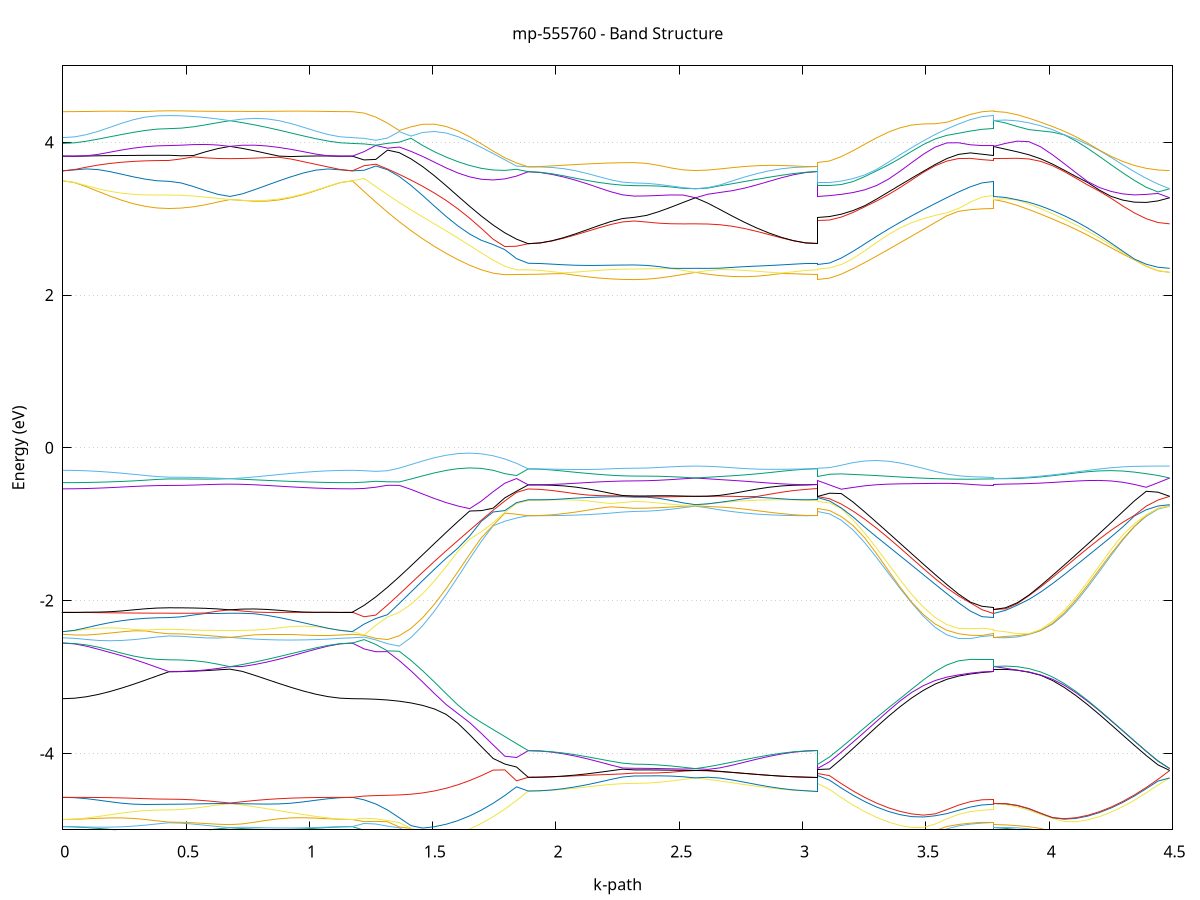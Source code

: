 set title 'mp-555760 - Band Structure'
set xlabel 'k-path'
set ylabel 'Energy (eV)'
set grid y
set yrange [-5:5]
set terminal png size 800,600
set output 'mp-555760_bands_gnuplot.png'
plot '-' using 1:2 with lines notitle, '-' using 1:2 with lines notitle, '-' using 1:2 with lines notitle, '-' using 1:2 with lines notitle, '-' using 1:2 with lines notitle, '-' using 1:2 with lines notitle, '-' using 1:2 with lines notitle, '-' using 1:2 with lines notitle, '-' using 1:2 with lines notitle, '-' using 1:2 with lines notitle, '-' using 1:2 with lines notitle, '-' using 1:2 with lines notitle, '-' using 1:2 with lines notitle, '-' using 1:2 with lines notitle, '-' using 1:2 with lines notitle, '-' using 1:2 with lines notitle, '-' using 1:2 with lines notitle, '-' using 1:2 with lines notitle, '-' using 1:2 with lines notitle, '-' using 1:2 with lines notitle, '-' using 1:2 with lines notitle, '-' using 1:2 with lines notitle, '-' using 1:2 with lines notitle, '-' using 1:2 with lines notitle, '-' using 1:2 with lines notitle, '-' using 1:2 with lines notitle, '-' using 1:2 with lines notitle, '-' using 1:2 with lines notitle, '-' using 1:2 with lines notitle, '-' using 1:2 with lines notitle, '-' using 1:2 with lines notitle, '-' using 1:2 with lines notitle, '-' using 1:2 with lines notitle, '-' using 1:2 with lines notitle, '-' using 1:2 with lines notitle, '-' using 1:2 with lines notitle, '-' using 1:2 with lines notitle, '-' using 1:2 with lines notitle, '-' using 1:2 with lines notitle, '-' using 1:2 with lines notitle, '-' using 1:2 with lines notitle, '-' using 1:2 with lines notitle, '-' using 1:2 with lines notitle, '-' using 1:2 with lines notitle, '-' using 1:2 with lines notitle, '-' using 1:2 with lines notitle, '-' using 1:2 with lines notitle, '-' using 1:2 with lines notitle, '-' using 1:2 with lines notitle, '-' using 1:2 with lines notitle, '-' using 1:2 with lines notitle, '-' using 1:2 with lines notitle, '-' using 1:2 with lines notitle, '-' using 1:2 with lines notitle
0.000000 -16.220382
0.047752 -16.219682
0.095504 -16.217582
0.143255 -16.214282
0.191007 -16.209882
0.238759 -16.204782
0.286511 -16.199282
0.334263 -16.193882
0.382014 -16.189782
0.429766 -16.188182
0.429766 -16.188182
0.479391 -16.187882
0.529016 -16.187082
0.578641 -16.185882
0.628267 -16.184682
0.677892 -16.184182
0.677892 -16.184182
0.727517 -16.184982
0.777142 -16.187782
0.826767 -16.192282
0.876392 -16.197882
0.926017 -16.203682
0.975642 -16.209182
1.025267 -16.213782
1.074893 -16.217382
1.124518 -16.219582
1.174143 -16.220382
1.174143 -16.220382
1.221706 -16.213782
1.269270 -16.194082
1.316833 -16.161382
1.364396 -16.115582
1.411960 -16.056782
1.459523 -15.985182
1.507086 -15.900882
1.554650 -15.803882
1.602213 -15.694482
1.649776 -15.572782
1.697340 -15.439082
1.744903 -15.293582
1.792467 -15.136582
1.840030 -14.968482
1.887593 -14.789682
1.887593 -14.789682
1.935345 -14.789282
1.983097 -14.788182
2.030849 -14.786282
2.078600 -14.783982
2.126352 -14.781382
2.174104 -14.778682
2.221856 -14.776382
2.269608 -14.774782
2.317359 -14.774182
2.317359 -14.774182
2.366985 -14.773882
2.416610 -14.772982
2.466235 -14.771682
2.515860 -14.770182
2.565485 -14.768882
2.565485 -14.768882
2.615110 -14.770282
2.664735 -14.772182
2.714360 -14.774682
2.763985 -14.777582
2.813611 -14.780682
2.863236 -14.783582
2.912861 -14.786082
2.962486 -14.788082
3.012111 -14.789282
3.061736 -14.789682
3.061736 -14.774182
3.109299 -14.946382
3.156863 -15.112882
3.204426 -15.268482
3.251990 -15.412682
3.299553 -15.545282
3.347116 -15.666082
3.394680 -15.774682
3.442243 -15.870882
3.489806 -15.954682
3.537370 -16.025782
3.584933 -16.084082
3.632497 -16.129582
3.680060 -16.162182
3.727623 -16.181682
3.775187 -16.188182
3.775187 -16.184182
3.822750 -16.177682
3.870313 -16.158082
3.917877 -16.125582
3.965440 -16.080182
4.013004 -16.021882
4.060567 -15.950882
4.108130 -15.867182
4.155694 -15.771082
4.203257 -15.662582
4.250820 -15.541982
4.298384 -15.409482
4.345947 -15.265382
4.393511 -15.110082
4.441074 -14.943782
4.488637 -14.768882
e
0.000000 -16.132482
0.047752 -16.132882
0.095504 -16.133982
0.143255 -16.135882
0.191007 -16.138382
0.238759 -16.141482
0.286511 -16.144982
0.334263 -16.148782
0.382014 -16.151882
0.429766 -16.153082
0.429766 -16.153082
0.479391 -16.152782
0.529016 -16.151682
0.578641 -16.149882
0.628267 -16.147482
0.677892 -16.144682
0.677892 -16.144682
0.727517 -16.147082
0.777142 -16.147682
0.826767 -16.146582
0.876392 -16.144282
0.926017 -16.141482
0.975642 -16.138582
1.025267 -16.136082
1.074893 -16.134182
1.124518 -16.132882
1.174143 -16.132482
1.174143 -16.132482
1.221706 -16.125982
1.269270 -16.106582
1.316833 -16.074182
1.364396 -16.028882
1.411960 -15.970782
1.459523 -15.900082
1.507086 -15.816682
1.554650 -15.720882
1.602213 -15.612882
1.649776 -15.492782
1.697340 -15.360882
1.744903 -15.217382
1.792467 -15.062682
1.840030 -14.897082
1.887593 -14.789582
1.887593 -14.789582
1.935345 -14.789082
1.983097 -14.787582
2.030849 -14.785182
2.078600 -14.781982
2.126352 -14.778282
2.174104 -14.774382
2.221856 -14.770882
2.269608 -14.768282
2.317359 -14.767282
2.317359 -14.767282
2.366985 -14.767282
2.416610 -14.767382
2.466235 -14.767582
2.515860 -14.767982
2.565485 -14.768782
2.565485 -14.768782
2.615110 -14.768182
2.664735 -14.768682
2.714360 -14.770682
2.763985 -14.773882
2.813611 -14.777682
2.863236 -14.781482
2.912861 -14.784782
2.962486 -14.787382
3.012111 -14.789082
3.061736 -14.789582
3.061736 -14.767282
3.109299 -14.908482
3.156863 -15.075482
3.204426 -15.231382
3.251990 -15.376082
3.299553 -15.508982
3.347116 -15.629982
3.394680 -15.738782
3.442243 -15.835282
3.489806 -15.919182
3.537370 -15.990382
3.584933 -16.048882
3.632497 -16.094382
3.680060 -16.126982
3.727623 -16.146582
3.775187 -16.153082
3.775187 -16.144682
3.822750 -16.138082
3.870313 -16.118582
3.917877 -16.085982
3.965440 -16.040482
4.013004 -15.982082
4.060567 -15.910982
4.108130 -15.827182
4.155694 -15.730782
4.203257 -15.622082
4.250820 -15.501282
4.298384 -15.368582
4.345947 -15.224182
4.393511 -15.068482
4.441074 -14.901882
4.488637 -14.768782
e
0.000000 -16.119082
0.047752 -16.119482
0.095504 -16.120482
0.143255 -16.122082
0.191007 -16.124182
0.238759 -16.126482
0.286511 -16.128682
0.334263 -16.130382
0.382014 -16.131582
0.429766 -16.131982
0.429766 -16.131982
0.479391 -16.132582
0.529016 -16.134582
0.578641 -16.137582
0.628267 -16.141182
0.677892 -16.144682
0.677892 -16.144682
0.727517 -16.141382
0.777142 -16.137882
0.826767 -16.134382
0.876392 -16.130882
0.926017 -16.127582
0.975642 -16.124782
1.025267 -16.122382
1.074893 -16.120582
1.124518 -16.119482
1.174143 -16.119082
1.174143 -16.119082
1.221706 -16.112582
1.269270 -16.093082
1.316833 -16.060582
1.364396 -16.015282
1.411960 -15.956982
1.459523 -15.886082
1.507086 -15.802482
1.554650 -15.706482
1.602213 -15.598082
1.649776 -15.477682
1.697340 -15.345382
1.744903 -15.201482
1.792467 -15.046282
1.840030 -14.880182
1.887593 -14.720982
1.887593 -14.720982
1.935345 -14.721282
1.983097 -14.722282
2.030849 -14.723882
2.078600 -14.725882
2.126352 -14.728182
2.174104 -14.730582
2.221856 -14.732882
2.269608 -14.734582
2.317359 -14.735182
2.317359 -14.735182
2.366985 -14.734882
2.416610 -14.734082
2.466235 -14.732882
2.515860 -14.731582
2.565485 -14.730982
2.565485 -14.730982
2.615110 -14.731482
2.664735 -14.732182
2.714360 -14.731882
2.763985 -14.730482
2.813611 -14.728482
2.863236 -14.726182
2.912861 -14.724082
2.962486 -14.722382
3.012111 -14.721282
3.061736 -14.720982
3.061736 -14.735182
3.109299 -14.892282
3.156863 -15.058482
3.204426 -15.213682
3.251990 -15.357682
3.299553 -15.490082
3.347116 -15.610582
3.394680 -15.719082
3.442243 -15.815182
3.489806 -15.898782
3.537370 -15.969782
3.584933 -16.027982
3.632497 -16.073482
3.680060 -16.105882
3.727623 -16.125482
3.775187 -16.131982
3.775187 -16.144682
3.822750 -16.138082
3.870313 -16.118582
3.917877 -16.085982
3.965440 -16.040482
4.013004 -15.982082
4.060567 -15.910982
4.108130 -15.827082
4.155694 -15.730782
4.203257 -15.622082
4.250820 -15.501282
4.298384 -15.368482
4.345947 -15.224182
4.393511 -15.068382
4.441074 -14.901682
4.488637 -14.730982
e
0.000000 -11.299782
0.047752 -11.300882
0.095504 -11.303882
0.143255 -11.308082
0.191007 -11.312682
0.238759 -11.317082
0.286511 -11.320882
0.334263 -11.323782
0.382014 -11.325582
0.429766 -11.326182
0.429766 -11.326182
0.479391 -11.324782
0.529016 -11.320682
0.578641 -11.314382
0.628267 -11.306882
0.677892 -11.300182
0.677892 -11.300182
0.727517 -11.305282
0.777142 -11.309382
0.826767 -11.312082
0.876392 -11.313182
0.926017 -11.312582
0.975642 -11.310582
1.025267 -11.307482
1.074893 -11.303882
1.124518 -11.300982
1.174143 -11.299782
1.174143 -11.299782
1.221706 -11.546482
1.269270 -11.795382
1.316833 -12.045582
1.364396 -12.296082
1.411960 -12.546082
1.459523 -12.794482
1.507086 -13.040382
1.554650 -13.282682
1.602213 -13.520082
1.649776 -13.751682
1.697340 -13.976382
1.744903 -14.193182
1.792467 -14.401482
1.840030 -14.600482
1.887593 -14.720882
1.887593 -14.720882
1.935345 -14.721082
1.983097 -14.721382
2.030849 -14.721782
2.078600 -14.722382
2.126352 -14.722982
2.174104 -14.723782
2.221856 -14.724582
2.269608 -14.725182
2.317359 -14.725482
2.317359 -14.725482
2.366985 -14.725282
2.416610 -14.724682
2.466235 -14.723682
2.515860 -14.722582
2.565485 -14.721782
2.565485 -14.721782
2.615110 -14.721982
2.664735 -14.722682
2.714360 -14.723082
2.763985 -14.723082
2.813611 -14.722782
2.863236 -14.722382
2.912861 -14.721882
2.962486 -14.721382
3.012111 -14.721082
3.061736 -14.720882
3.061736 -14.725482
3.109299 -14.581182
3.156863 -14.384382
3.204426 -14.178182
3.251990 -13.963482
3.299553 -13.740882
3.347116 -13.511082
3.394680 -13.275082
3.442243 -13.033582
3.489806 -12.787582
3.537370 -12.538182
3.584933 -12.286482
3.632497 -12.033582
3.680060 -11.781082
3.727623 -11.531382
3.775187 -11.326182
3.775187 -11.300182
3.822750 -11.525782
3.870313 -11.777382
3.917877 -12.030982
3.965440 -12.284582
4.013004 -12.536882
4.060567 -12.786482
4.108130 -13.032582
4.155694 -13.274082
4.203257 -13.509982
4.250820 -13.739582
4.298384 -13.961982
4.345947 -14.176482
4.393511 -14.382382
4.441074 -14.579082
4.488637 -14.721782
e
0.000000 -11.299782
0.047752 -11.300182
0.095504 -11.300882
0.143255 -11.301182
0.191007 -11.300082
0.238759 -11.297382
0.286511 -11.292882
0.334263 -11.287282
0.382014 -11.281982
0.429766 -11.279682
0.429766 -11.279682
0.479391 -11.280782
0.529016 -11.284082
0.578641 -11.288882
0.628267 -11.294482
0.677892 -11.300182
0.677892 -11.300182
0.727517 -11.296582
0.777142 -11.296782
0.826767 -11.298782
0.876392 -11.300982
0.926017 -11.302382
0.975642 -11.302782
1.025267 -11.302282
1.074893 -11.301182
1.124518 -11.300182
1.174143 -11.299782
1.174143 -11.299782
1.221706 -11.480682
1.269270 -11.733082
1.316833 -11.986482
1.364396 -12.240082
1.411960 -12.492782
1.459523 -12.743482
1.507086 -12.990582
1.554650 -13.232782
1.602213 -13.468882
1.649776 -13.698182
1.697340 -13.919982
1.744903 -14.133682
1.792467 -14.338782
1.840030 -14.534682
1.887593 -14.703482
1.887593 -14.703482
1.935345 -14.703782
1.983097 -14.704582
2.030849 -14.705982
2.078600 -14.707782
2.126352 -14.709782
2.174104 -14.711682
2.221856 -14.713282
2.269608 -14.714082
2.317359 -14.714382
2.317359 -14.714382
2.366985 -14.714882
2.416610 -14.716282
2.466235 -14.718382
2.515860 -14.720582
2.565485 -14.721782
2.565485 -14.721782
2.615110 -14.721082
2.664735 -14.718982
2.714360 -14.716282
2.763985 -14.713382
2.813611 -14.710682
2.863236 -14.708282
2.912861 -14.706282
2.962486 -14.704682
3.012111 -14.703782
3.061736 -14.703482
3.061736 -14.714382
3.109299 -14.542582
3.156863 -14.344882
3.204426 -14.137882
3.251990 -13.922282
3.299553 -13.698682
3.347116 -13.467682
3.394680 -13.230382
3.442243 -12.987382
3.489806 -12.739882
3.537370 -12.488982
3.584933 -12.235582
3.632497 -11.980782
3.680060 -11.725782
3.727623 -11.472882
3.775187 -11.279682
3.775187 -11.300182
3.822750 -11.471582
3.870313 -11.723782
3.917877 -11.978682
3.965440 -12.233482
4.013004 -12.486882
4.060567 -12.737682
4.108130 -12.984782
4.155694 -13.227182
4.203257 -13.463982
4.250820 -13.694382
4.298384 -13.917482
4.345947 -14.132582
4.393511 -14.339082
4.441074 -14.536382
4.488637 -14.721782
e
0.000000 -11.230382
0.047752 -11.228982
0.095504 -11.225382
0.143255 -11.220282
0.191007 -11.214482
0.238759 -11.209682
0.286511 -11.211882
0.334263 -11.220582
0.382014 -11.228582
0.429766 -11.231982
0.429766 -11.231982
0.479391 -11.233682
0.529016 -11.238182
0.578641 -11.243882
0.628267 -11.248882
0.677892 -11.251182
0.677892 -11.251182
0.727517 -11.248282
0.777142 -11.239882
0.826767 -11.228382
0.876392 -11.216882
0.926017 -11.210582
0.975642 -11.213482
1.025267 -11.219382
1.074893 -11.224982
1.124518 -11.228882
1.174143 -11.230382
1.174143 -11.230382
1.221706 -11.427082
1.269270 -11.690782
1.316833 -11.953682
1.364396 -12.214182
1.411960 -12.471182
1.459523 -12.723682
1.507086 -12.971082
1.554650 -13.212982
1.602213 -13.448882
1.649776 -13.678282
1.697340 -13.900382
1.744903 -14.114482
1.792467 -14.320182
1.840030 -14.516582
1.887593 -14.703482
1.887593 -14.703482
1.935345 -14.703682
1.983097 -14.704282
2.030849 -14.705382
2.078600 -14.706682
2.126352 -14.708282
2.174104 -14.709882
2.221856 -14.711382
2.269608 -14.712482
2.317359 -14.712982
2.317359 -14.712982
2.366985 -14.713282
2.416610 -14.714082
2.466235 -14.715382
2.515860 -14.716682
2.565485 -14.717282
2.565485 -14.717282
2.615110 -14.716482
2.664735 -14.714782
2.714360 -14.712782
2.763985 -14.710682
2.813611 -14.708682
2.863236 -14.706982
2.912861 -14.705482
2.962486 -14.704382
3.012111 -14.703682
3.061736 -14.703482
3.061736 -14.712982
3.109299 -14.527882
3.156863 -14.331282
3.204426 -14.125482
3.251990 -13.910982
3.299553 -13.688582
3.347116 -13.458982
3.394680 -13.222782
3.442243 -12.980882
3.489806 -12.734082
3.537370 -12.483082
3.584933 -12.228982
3.632497 -11.972982
3.680060 -11.716182
3.727623 -11.460382
3.775187 -11.231982
3.775187 -11.251182
3.822750 -11.468482
3.870313 -11.722382
3.917877 -11.977782
3.965440 -12.232882
4.013004 -12.486482
4.060567 -12.737382
4.108130 -12.984482
4.155694 -13.226982
4.203257 -13.463782
4.250820 -13.694182
4.298384 -13.917282
4.345947 -14.132482
4.393511 -14.338982
4.441074 -14.536282
4.488637 -14.717282
e
0.000000 -11.230282
0.047752 -11.228482
0.095504 -11.223382
0.143255 -11.216282
0.191007 -11.208482
0.238759 -11.202082
0.286511 -11.198582
0.334263 -11.193882
0.382014 -11.189382
0.429766 -11.186982
0.429766 -11.186982
0.479391 -11.186082
0.529016 -11.183882
0.578641 -11.181582
0.628267 -11.180682
0.677892 -11.179882
0.677892 -11.179882
0.727517 -11.181282
0.777142 -11.184082
0.826767 -11.188182
0.876392 -11.192382
0.926017 -11.198982
0.975642 -11.207182
1.025267 -11.215482
1.074893 -11.222982
1.124518 -11.228382
1.174143 -11.230282
1.174143 -11.230282
1.221706 -11.055982
1.269270 -10.816082
1.316833 -10.580482
1.364396 -10.349982
1.411960 -10.125082
1.459523 -9.906282
1.507086 -9.694482
1.554650 -9.490482
1.602213 -9.295782
1.649776 -9.112482
1.697340 -8.944082
1.744903 -8.795682
1.792467 -8.675482
1.840030 -8.595482
1.887593 -8.567282
1.887593 -8.567282
1.935345 -8.566982
1.983097 -8.566082
2.030849 -8.564582
2.078600 -8.562882
2.126352 -8.561182
2.174104 -8.559582
2.221856 -8.558382
2.269608 -8.557582
2.317359 -8.557382
2.317359 -8.557382
2.366985 -8.557282
2.416610 -8.557182
2.466235 -8.556982
2.515860 -8.556782
2.565485 -8.556782
2.565485 -8.556782
2.615110 -8.556882
2.664735 -8.557282
2.714360 -8.557982
2.763985 -8.559182
2.813611 -8.560782
2.863236 -8.562582
2.912861 -8.564382
2.962486 -8.565982
3.012111 -8.566982
3.061736 -8.567282
3.061736 -8.557382
3.109299 -8.582782
3.156863 -8.655282
3.204426 -8.766182
3.251990 -8.906682
3.299553 -9.069582
3.347116 -9.249382
3.394680 -9.442582
3.442243 -9.646482
3.489806 -9.859282
3.537370 -10.079982
3.584933 -10.307382
3.632497 -10.540782
3.680060 -10.778982
3.727623 -11.019282
3.775187 -11.186982
3.775187 -11.179882
3.822750 -11.012682
3.870313 -10.769982
3.917877 -10.529582
3.965440 -10.293982
4.013004 -10.064482
4.060567 -9.842082
4.108130 -9.627782
4.155694 -9.423182
4.203257 -9.230082
4.250820 -9.051382
4.298384 -8.890882
4.345947 -8.754182
4.393511 -8.648082
4.441074 -8.580182
4.488637 -8.556782
e
0.000000 -11.163882
0.047752 -11.165182
0.095504 -11.169282
0.143255 -11.175582
0.191007 -11.183582
0.238759 -11.190582
0.286511 -11.189682
0.334263 -11.185382
0.382014 -11.182682
0.429766 -11.182382
0.429766 -11.182382
0.479391 -11.182282
0.529016 -11.181982
0.578641 -11.181382
0.628267 -11.180082
0.677892 -11.179882
0.677892 -11.179882
0.727517 -11.179782
0.777142 -11.181582
0.826767 -11.185582
0.876392 -11.191582
0.926017 -11.192582
0.975642 -11.185282
1.025267 -11.176582
1.074893 -11.169682
1.124518 -11.165282
1.174143 -11.163882
1.174143 -11.163882
1.221706 -10.982882
1.269270 -10.739082
1.316833 -10.499982
1.364396 -10.266182
1.411960 -10.038582
1.459523 -9.817782
1.507086 -9.604982
1.554650 -9.401282
1.602213 -9.208582
1.649776 -9.029582
1.697340 -8.867882
1.744903 -8.728582
1.792467 -8.617382
1.840030 -8.540882
1.887593 -8.511382
1.887593 -8.511382
1.935345 -8.511182
1.983097 -8.510382
2.030849 -8.509182
2.078600 -8.507182
2.126352 -8.504482
2.174104 -8.501182
2.221856 -8.497782
2.269608 -8.494882
2.317359 -8.493782
2.317359 -8.493782
2.366985 -8.492882
2.416610 -8.490382
2.466235 -8.486382
2.515860 -8.481082
2.565485 -8.475082
2.565485 -8.475082
2.615110 -8.481582
2.664735 -8.487982
2.714360 -8.493982
2.763985 -8.499282
2.813611 -8.503482
2.863236 -8.506682
2.912861 -8.508882
2.962486 -8.510382
3.012111 -8.511082
3.061736 -8.511382
3.061736 -8.493782
3.109299 -8.515582
3.156863 -8.579782
3.204426 -8.682482
3.251990 -8.817082
3.299553 -8.976982
3.347116 -9.156482
3.394680 -9.351082
3.442243 -9.557782
3.489806 -9.774382
3.537370 -9.999382
3.584933 -10.231482
3.632497 -10.469682
3.680060 -10.712882
3.727623 -10.959282
3.775187 -11.182382
3.775187 -11.179882
3.822750 -10.956982
3.870313 -10.710782
3.917877 -10.467982
3.965440 -10.230282
4.013004 -9.998982
4.060567 -9.774682
4.108130 -9.558582
4.155694 -9.352182
4.203257 -9.157182
4.250820 -8.976682
4.298384 -8.814382
4.345947 -8.675882
4.393511 -8.568182
4.441074 -8.499082
4.488637 -8.475082
e
0.000000 -11.163782
0.047752 -11.163982
0.095504 -11.164482
0.143255 -11.165382
0.191007 -11.166682
0.238759 -11.168482
0.286511 -11.170582
0.334263 -11.173082
0.382014 -11.175382
0.429766 -11.176282
0.429766 -11.176282
0.479391 -11.175782
0.529016 -11.174482
0.578641 -11.173082
0.628267 -11.171982
0.677892 -11.171682
0.677892 -11.171682
0.727517 -11.171782
0.777142 -11.171682
0.826767 -11.170782
0.876392 -11.169382
0.926017 -11.167982
0.975642 -11.166582
1.025267 -11.165482
1.074893 -11.164582
1.124518 -11.163982
1.174143 -11.163782
1.174143 -11.163782
1.221706 -10.902282
1.269270 -10.643782
1.316833 -10.389482
1.364396 -10.140682
1.411960 -9.898682
1.459523 -9.664882
1.507086 -9.441082
1.554650 -9.229382
1.602213 -9.032682
1.649776 -8.854882
1.697340 -8.701282
1.744903 -8.577982
1.792467 -8.491782
1.840030 -8.445882
1.887593 -8.433782
1.887593 -8.433782
1.935345 -8.434182
1.983097 -8.435382
2.030849 -8.437482
2.078600 -8.440382
2.126352 -8.443982
2.174104 -8.447982
2.221856 -8.451982
2.269608 -8.455182
2.317359 -8.456382
2.317359 -8.456382
2.366985 -8.457282
2.416610 -8.459782
2.466235 -8.463782
2.515860 -8.468982
2.565485 -8.475082
2.565485 -8.475082
2.615110 -8.468582
2.664735 -8.461982
2.714360 -8.455782
2.763985 -8.449982
2.813611 -8.445082
2.863236 -8.440982
2.912861 -8.437782
2.962486 -8.435582
3.012111 -8.434182
3.061736 -8.433782
3.061736 -8.456382
3.109299 -8.480182
3.156863 -8.548882
3.204426 -8.656082
3.251990 -8.794182
3.299553 -8.956282
3.347116 -9.136982
3.394680 -9.332382
3.442243 -9.539782
3.489806 -9.757082
3.537370 -9.982882
3.584933 -10.215882
3.632497 -10.455282
3.680060 -10.699782
3.727623 -10.948182
3.775187 -11.176282
3.775187 -11.171682
3.822750 -10.955382
3.870313 -10.709982
3.917877 -10.467682
3.965440 -10.230282
4.013004 -9.998782
4.060567 -9.774282
4.108130 -9.557982
4.155694 -9.351382
4.203257 -9.156282
4.250820 -8.975582
4.298384 -8.813282
4.345947 -8.674982
4.393511 -8.567482
4.441074 -8.498682
4.488637 -8.475082
e
0.000000 -4.958682
0.047752 -4.962082
0.095504 -4.970682
0.143255 -4.982082
0.191007 -4.994082
0.238759 -5.005382
0.286511 -5.014982
0.334263 -5.022182
0.382014 -5.026682
0.429766 -5.028282
0.429766 -5.028282
0.479391 -5.025582
0.529016 -5.017682
0.578641 -5.005082
0.628267 -4.988682
0.677892 -4.972282
0.677892 -4.972282
0.727517 -4.983982
0.777142 -4.992182
0.826767 -4.996582
0.876392 -4.997282
0.926017 -4.994382
0.975642 -4.988382
1.025267 -4.980082
1.074893 -4.970482
1.124518 -4.962182
1.174143 -4.958682
1.174143 -4.958682
1.221706 -5.005782
1.269270 -5.051182
1.316833 -5.089882
1.364396 -5.118282
1.411960 -5.133882
1.459523 -5.192982
1.507086 -5.338582
1.554650 -5.492782
1.602213 -5.647782
1.649776 -5.795582
1.697340 -5.928782
1.744903 -6.040782
1.792467 -6.132882
1.840030 -6.196882
1.887593 -6.219482
1.887593 -6.219482
1.935345 -6.218582
1.983097 -6.215882
2.030849 -6.211482
2.078600 -6.205482
2.126352 -6.198382
2.174104 -6.191882
2.221856 -6.191482
2.269608 -6.193282
2.317359 -6.194082
2.317359 -6.194082
2.366985 -6.194382
2.416610 -6.195182
2.466235 -6.196282
2.515860 -6.197282
2.565485 -6.197682
2.565485 -6.197682
2.615110 -6.197182
2.664735 -6.195482
2.714360 -6.192882
2.763985 -6.191182
2.813611 -6.196782
2.863236 -6.204382
2.912861 -6.210882
2.962486 -6.215582
3.012111 -6.218582
3.061736 -6.219482
3.061736 -6.194082
3.109299 -6.176582
3.156863 -6.120682
3.204426 -6.028682
3.251990 -5.908282
3.299553 -5.768382
3.347116 -5.617082
3.394680 -5.462282
3.442243 -5.311582
3.489806 -5.174382
3.537370 -5.089182
3.584933 -5.069182
3.632497 -5.055482
3.680060 -5.042482
3.727623 -5.032182
3.775187 -5.028282
3.775187 -4.972282
3.822750 -4.981882
3.870313 -4.996282
3.917877 -5.013182
3.965440 -5.033482
4.013004 -5.071982
4.060567 -5.170282
4.108130 -5.299182
4.155694 -5.444582
4.203257 -5.596582
4.250820 -5.747082
4.298384 -5.888582
4.345947 -6.012982
4.393511 -6.111582
4.441074 -6.175482
4.488637 -6.197682
e
0.000000 -4.958682
0.047752 -4.960382
0.095504 -4.963682
0.143255 -4.965982
0.191007 -4.965382
0.238759 -4.960982
0.286511 -4.952282
0.334263 -4.939582
0.382014 -4.923282
0.429766 -4.907982
0.429766 -4.907982
0.479391 -4.912882
0.529016 -4.925482
0.578641 -4.941482
0.628267 -4.957782
0.677892 -4.972282
0.677892 -4.972282
0.727517 -4.966282
0.777142 -4.969682
0.826767 -4.974082
0.876392 -4.976582
0.926017 -4.976682
0.975642 -4.974382
1.025267 -4.970182
1.074893 -4.964982
1.124518 -4.960582
1.174143 -4.958682
1.174143 -4.958682
1.221706 -4.917082
1.269270 -4.924582
1.316833 -4.952682
1.364396 -4.972782
1.411960 -5.064882
1.459523 -5.135382
1.507086 -5.268582
1.554650 -5.428582
1.602213 -5.590382
1.649776 -5.748082
1.697340 -5.894482
1.744903 -6.020182
1.792467 -6.107582
1.840030 -6.152082
1.887593 -6.164382
1.887593 -6.164382
1.935345 -6.165282
1.983097 -6.167682
2.030849 -6.171382
2.078600 -6.175882
2.126352 -6.180382
2.174104 -6.183082
2.221856 -6.178582
2.269608 -6.171982
2.317359 -6.169182
2.317359 -6.169182
2.366985 -6.167982
2.416610 -6.164382
2.466235 -6.158582
2.515860 -6.150782
2.565485 -6.140982
2.565485 -6.140982
2.615110 -6.151882
2.664735 -6.163182
2.714360 -6.173982
2.763985 -6.182182
2.813611 -6.181282
2.863236 -6.176682
2.912861 -6.171882
2.962486 -6.167882
3.012111 -6.165282
3.061736 -6.164382
3.061736 -6.169182
3.109299 -6.141982
3.156863 -6.069382
3.204426 -5.963082
3.251990 -5.832882
3.299553 -5.687782
3.347116 -5.535982
3.394680 -5.385582
3.442243 -5.247582
3.489806 -5.141382
3.537370 -5.062282
3.584933 -4.988382
3.632497 -4.948782
3.680060 -4.925982
3.727623 -4.912382
3.775187 -4.907982
3.775187 -4.972282
3.822750 -4.969582
3.870313 -4.974382
3.917877 -4.987582
3.965440 -5.014782
4.013004 -5.066882
4.060567 -5.136782
4.108130 -5.250382
4.155694 -5.389382
4.203257 -5.538582
4.250820 -5.689082
4.298384 -5.830882
4.345947 -5.955682
4.393511 -6.054782
4.441074 -6.118882
4.488637 -6.140982
e
0.000000 -4.865582
0.047752 -4.862882
0.095504 -4.856582
0.143255 -4.849482
0.191007 -4.844682
0.238759 -4.844782
0.286511 -4.851482
0.334263 -4.865082
0.382014 -4.883182
0.429766 -4.899382
0.429766 -4.899382
0.479391 -4.901782
0.529016 -4.908382
0.578641 -4.917682
0.628267 -4.927182
0.677892 -4.932582
0.677892 -4.932582
0.727517 -4.923282
0.777142 -4.900982
0.826767 -4.876482
0.876392 -4.855982
0.926017 -4.844182
0.975642 -4.842182
1.025267 -4.847282
1.074893 -4.855482
1.124518 -4.862682
1.174143 -4.865582
1.174143 -4.865582
1.221706 -4.893382
1.269270 -4.889482
1.316833 -4.895482
1.364396 -4.963082
1.411960 -4.981782
1.459523 -5.116282
1.507086 -5.144582
1.554650 -5.271382
1.602213 -5.409682
1.649776 -5.552682
1.697340 -5.693482
1.744903 -5.824282
1.792467 -5.935682
1.840030 -6.015082
1.887593 -6.045282
1.887593 -6.045282
1.935345 -6.046682
1.983097 -6.050782
2.030849 -6.057382
2.078600 -6.066182
2.126352 -6.076482
2.174104 -6.087582
2.221856 -6.098482
2.269608 -6.107082
2.317359 -6.110582
2.317359 -6.110582
2.366985 -6.111982
2.416610 -6.115982
2.466235 -6.122482
2.515860 -6.130982
2.565485 -6.140982
2.565485 -6.140982
2.615110 -6.129682
2.664735 -6.117382
2.714360 -6.104382
2.763985 -6.091382
2.813611 -6.078982
2.863236 -6.067782
2.912861 -6.058382
2.962486 -6.051282
3.012111 -6.046782
3.061736 -6.045282
3.061736 -6.110582
3.109299 -6.088382
3.156863 -6.024782
3.204426 -5.926982
3.251990 -5.803982
3.299553 -5.664982
3.347116 -5.517882
3.394680 -5.370282
3.442243 -5.229682
3.489806 -5.104582
3.537370 -5.009482
3.584933 -4.957482
3.632497 -4.930182
3.680060 -4.913482
3.727623 -4.903282
3.775187 -4.899382
3.775187 -4.932582
3.822750 -4.936082
3.870313 -4.945782
3.917877 -4.960182
3.965440 -4.982182
4.013004 -5.027382
4.060567 -5.116982
4.108130 -5.242682
4.155694 -5.386982
4.203257 -5.538582
4.250820 -5.687982
4.298384 -5.829382
4.345947 -5.954282
4.393511 -6.053582
4.441074 -6.118282
4.488637 -6.140982
e
0.000000 -4.865482
0.047752 -4.860182
0.095504 -4.845982
0.143255 -4.826182
0.191007 -4.803882
0.238759 -4.781782
0.286511 -4.762682
0.334263 -4.749282
0.382014 -4.742082
0.429766 -4.739982
0.429766 -4.739982
0.479391 -4.734082
0.529016 -4.718482
0.578641 -4.697782
0.628267 -4.675482
0.677892 -4.656682
0.677892 -4.656682
0.727517 -4.674982
0.777142 -4.698482
0.826767 -4.723582
0.876392 -4.749582
0.926017 -4.775682
0.975642 -4.800982
1.025267 -4.824582
1.074893 -4.844982
1.124518 -4.859782
1.174143 -4.865482
1.174143 -4.865482
1.221706 -4.849682
1.269270 -4.855182
1.316833 -4.879382
1.364396 -4.906282
1.411960 -4.981382
1.459523 -5.035482
1.507086 -5.121882
1.554650 -5.093182
1.602213 -5.049282
1.649776 -4.990382
1.697340 -4.917082
1.744903 -4.829882
1.792467 -4.729582
1.840030 -4.616982
1.887593 -4.493082
1.887593 -4.493082
1.935345 -4.490482
1.983097 -4.482882
2.030849 -4.470982
2.078600 -4.455782
2.126352 -4.438582
2.174104 -4.421482
2.221856 -4.406582
2.269608 -4.396282
2.317359 -4.392582
2.317359 -4.392582
2.366985 -4.388982
2.416610 -4.378482
2.466235 -4.361882
2.515860 -4.341082
2.565485 -4.320882
2.565485 -4.320882
2.615110 -4.339482
2.664735 -4.361082
2.714360 -4.384282
2.763985 -4.407882
2.813611 -4.430682
2.863236 -4.451382
2.912861 -4.468782
2.962486 -4.481982
3.012111 -4.490282
3.061736 -4.493082
3.061736 -4.392582
3.109299 -4.472482
3.156863 -4.578182
3.204426 -4.676082
3.251990 -4.762882
3.299553 -4.837182
3.347116 -4.897782
3.394680 -4.943182
3.442243 -4.970182
3.489806 -4.968782
3.537370 -4.925382
3.584933 -4.856582
3.632497 -4.797782
3.680060 -4.761982
3.727623 -4.744782
3.775187 -4.739982
3.775187 -4.656682
3.822750 -4.670582
3.870313 -4.700382
3.917877 -4.745682
3.965440 -4.799582
4.013004 -4.849482
4.060567 -4.891582
4.108130 -4.894982
4.155694 -4.870782
4.203257 -4.827582
4.250820 -4.768982
4.298384 -4.696682
4.345947 -4.612282
4.393511 -4.517082
4.441074 -4.414082
4.488637 -4.320882
e
0.000000 -4.575382
0.047752 -4.579982
0.095504 -4.592782
0.143255 -4.611582
0.191007 -4.632782
0.238759 -4.651882
0.286511 -4.664682
0.334263 -4.669082
0.382014 -4.667482
0.429766 -4.665982
0.429766 -4.665982
0.479391 -4.664882
0.529016 -4.662182
0.578641 -4.659082
0.628267 -4.656882
0.677892 -4.656682
0.677892 -4.656682
0.727517 -4.658582
0.777142 -4.661582
0.826767 -4.663682
0.876392 -4.661582
0.926017 -4.651982
0.975642 -4.634782
1.025267 -4.613682
1.074893 -4.594082
1.124518 -4.580282
1.174143 -4.575382
1.174143 -4.575382
1.221706 -4.608082
1.269270 -4.662382
1.316833 -4.741082
1.364396 -4.842282
1.411960 -4.945682
1.459523 -4.977882
1.507086 -4.959982
1.554650 -4.927382
1.602213 -4.880182
1.649776 -4.818582
1.697340 -4.742782
1.744903 -4.653582
1.792467 -4.551582
1.840030 -4.437782
1.887593 -4.492982
1.887593 -4.493082
1.935345 -4.489482
1.983097 -4.478882
2.030849 -4.461582
2.078600 -4.438282
2.126352 -4.409582
2.174104 -4.376782
2.221856 -4.341682
2.269608 -4.309482
2.317359 -4.295782
2.317359 -4.295782
2.366985 -4.294782
2.416610 -4.293682
2.466235 -4.296882
2.515860 -4.306182
2.565485 -4.320882
2.565485 -4.320882
2.615110 -4.312082
2.664735 -4.323182
2.714360 -4.347682
2.763985 -4.377382
2.813611 -4.407682
2.863236 -4.435782
2.912861 -4.459682
2.962486 -4.477882
3.012111 -4.489182
3.061736 -4.492982
3.061736 -4.295782
3.109299 -4.350682
3.156863 -4.453482
3.204426 -4.547382
3.251990 -4.630382
3.299553 -4.701282
3.347116 -4.758882
3.394680 -4.801882
3.442243 -4.827982
3.489806 -4.832582
3.537370 -4.816882
3.584933 -4.788582
3.632497 -4.744782
3.680060 -4.702382
3.727623 -4.675082
3.775187 -4.665982
3.775187 -4.656682
3.822750 -4.658882
3.870313 -4.682882
3.917877 -4.726882
3.965440 -4.785682
4.013004 -4.841782
4.060567 -4.861182
4.108130 -4.851682
4.155694 -4.821582
4.203257 -4.775382
4.250820 -4.715082
4.298384 -4.641982
4.345947 -4.557082
4.393511 -4.462182
4.441074 -4.362482
4.488637 -4.320882
e
0.000000 -4.575382
0.047752 -4.575582
0.095504 -4.576282
0.143255 -4.577582
0.191007 -4.579782
0.238759 -4.582982
0.286511 -4.587482
0.334263 -4.592682
0.382014 -4.597382
0.429766 -4.599382
0.429766 -4.599382
0.479391 -4.601682
0.529016 -4.608482
0.578641 -4.619582
0.628267 -4.634482
0.677892 -4.649982
0.677892 -4.649982
0.727517 -4.633482
0.777142 -4.616882
0.826767 -4.603382
0.876392 -4.593182
0.926017 -4.585882
0.975642 -4.580982
1.025267 -4.577982
1.074893 -4.576382
1.124518 -4.575582
1.174143 -4.575382
1.174143 -4.575382
1.221706 -4.558782
1.269270 -4.551982
1.316833 -4.548682
1.364396 -4.544082
1.411960 -4.534482
1.459523 -4.517582
1.507086 -4.491782
1.554650 -4.456382
1.602213 -4.410982
1.649776 -4.355882
1.697340 -4.291582
1.744903 -4.218982
1.792467 -4.216182
1.840030 -4.358982
1.887593 -4.313082
1.887593 -4.313082
1.935345 -4.311482
1.983097 -4.307182
2.030849 -4.300982
2.078600 -4.293882
2.126352 -4.286882
2.174104 -4.280582
2.221856 -4.275182
2.269608 -4.268182
2.317359 -4.258182
2.317359 -4.258182
2.366985 -4.257782
2.416610 -4.255282
2.466235 -4.246982
2.515860 -4.232782
2.565485 -4.224382
2.565485 -4.224382
2.615110 -4.228882
2.664735 -4.238382
2.714360 -4.249882
2.763985 -4.262382
2.813611 -4.275082
2.863236 -4.287182
2.912861 -4.297782
2.962486 -4.305982
3.012111 -4.311282
3.061736 -4.313082
3.061736 -4.258182
3.109299 -4.291682
3.156863 -4.395482
3.204426 -4.491082
3.251990 -4.576382
3.299553 -4.650082
3.347116 -4.711182
3.394680 -4.758982
3.442243 -4.792182
3.489806 -4.807882
3.537370 -4.791782
3.584933 -4.736482
3.632497 -4.676982
3.680060 -4.632582
3.727623 -4.607382
3.775187 -4.599382
3.775187 -4.649982
3.822750 -4.657882
3.870313 -4.679782
3.917877 -4.721782
3.965440 -4.782982
4.013004 -4.839582
4.060567 -4.854882
4.108130 -4.842282
4.155694 -4.810782
4.203257 -4.763782
4.250820 -4.702882
4.298384 -4.628982
4.345947 -4.543182
4.393511 -4.446382
4.441074 -4.339582
4.488637 -4.224382
e
0.000000 -3.284082
0.047752 -3.277582
0.095504 -3.258682
0.143255 -3.228882
0.191007 -3.190282
0.238759 -3.145082
0.286511 -3.095082
0.334263 -3.041782
0.382014 -2.986482
0.429766 -2.932182
0.429766 -2.932182
0.479391 -2.929482
0.529016 -2.923182
0.578641 -2.916582
0.628267 -2.906682
0.677892 -2.897282
0.677892 -2.897282
0.727517 -2.926182
0.777142 -2.976682
0.826767 -3.030482
0.876392 -3.084382
0.926017 -3.136182
0.975642 -3.183782
1.025267 -3.224782
1.074893 -3.256682
1.124518 -3.277082
1.174143 -3.284082
1.174143 -3.284082
1.221706 -3.285782
1.269270 -3.291282
1.316833 -3.301182
1.364396 -3.316682
1.411960 -3.339482
1.459523 -3.371982
1.507086 -3.418582
1.554650 -3.490082
1.602213 -3.606282
1.649776 -3.754682
1.697340 -3.911082
1.744903 -4.066082
1.792467 -4.139282
1.840030 -4.178782
1.887593 -4.313082
1.887593 -4.313082
1.935345 -4.311282
1.983097 -4.305882
2.030849 -4.296682
2.078600 -4.283782
2.126352 -4.267582
2.174104 -4.248482
2.221856 -4.227482
2.269608 -4.206682
2.317359 -4.215782
2.317359 -4.215782
2.366985 -4.216182
2.416610 -4.217382
2.466235 -4.219482
2.515860 -4.222382
2.565485 -4.223682
2.565485 -4.223682
2.615110 -4.223482
2.664735 -4.234682
2.714360 -4.248082
2.763985 -4.261582
2.813611 -4.274782
2.863236 -4.287082
2.912861 -4.297782
2.962486 -4.305982
3.012111 -4.311282
3.061736 -4.313082
3.061736 -4.215782
3.109299 -4.204582
3.156863 -4.074382
3.204426 -3.936182
3.251990 -3.794782
3.299553 -3.653882
3.347116 -3.517682
3.394680 -3.390182
3.442243 -3.274982
3.489806 -3.174882
3.537370 -3.092682
3.584933 -3.030382
3.632497 -2.987982
3.680060 -2.960782
3.727623 -2.941082
3.775187 -2.932182
3.775187 -2.897282
3.822750 -2.900482
3.870313 -2.911082
3.917877 -2.937482
3.965440 -2.977382
4.013004 -3.045282
4.060567 -3.135282
4.108130 -3.242382
4.155694 -3.362182
4.203257 -3.490682
4.250820 -3.624482
4.298384 -3.760582
4.345947 -3.896082
4.393511 -4.028082
4.441074 -4.150182
4.488637 -4.223682
e
0.000000 -2.555682
0.047752 -2.566482
0.095504 -2.596682
0.143255 -2.636082
0.191007 -2.677982
0.238759 -2.720882
0.286511 -2.767182
0.334263 -2.818782
0.382014 -2.873682
0.429766 -2.927982
0.429766 -2.927982
0.479391 -2.926782
0.529016 -2.921282
0.578641 -2.907682
0.628267 -2.888882
0.677892 -2.865282
0.677892 -2.865282
0.727517 -2.862782
0.777142 -2.837482
0.826767 -2.805082
0.876392 -2.767182
0.926017 -2.725182
0.975642 -2.680882
1.025267 -2.636582
1.074893 -2.596182
1.124518 -2.566582
1.174143 -2.555682
1.174143 -2.555682
1.221706 -2.632282
1.269270 -2.669282
1.316833 -2.667882
1.364396 -2.785282
1.411960 -2.919882
1.459523 -3.066082
1.507086 -3.216882
1.554650 -3.360282
1.602213 -3.478882
1.649776 -3.596682
1.697340 -3.738382
1.744903 -3.888282
1.792467 -4.036482
1.840030 -4.053782
1.887593 -3.964082
1.887593 -3.964082
1.935345 -3.968882
1.983097 -3.982982
2.030849 -4.005582
2.078600 -4.035282
2.126352 -4.070782
2.174104 -4.110182
2.221856 -4.151582
2.269608 -4.191482
2.317359 -4.195082
2.317359 -4.195082
2.366985 -4.195882
2.416610 -4.198282
2.466235 -4.201882
2.515860 -4.205382
2.565485 -4.199182
2.565485 -4.199182
2.615110 -4.209682
2.664735 -4.189482
2.714360 -4.154782
2.763985 -4.115582
2.813611 -4.076282
2.863236 -4.039782
2.912861 -4.008482
2.962486 -3.984482
3.012111 -3.969282
3.061736 -3.964082
3.061736 -4.195082
3.109299 -4.109082
3.156863 -3.983682
3.204426 -3.852582
3.251990 -3.718082
3.299553 -3.581882
3.347116 -3.445782
3.394680 -3.314882
3.442243 -3.201982
3.489806 -3.112882
3.537370 -3.046482
3.584933 -3.001782
3.632497 -2.972382
3.680060 -2.949782
3.727623 -2.933682
3.775187 -2.927882
3.775187 -2.865282
3.822750 -2.885682
3.870313 -2.910482
3.917877 -2.934082
3.965440 -2.973682
4.013004 -3.028882
4.060567 -3.106682
4.108130 -3.204482
4.155694 -3.317482
4.203257 -3.441082
4.250820 -3.571582
4.298384 -3.705382
4.345947 -3.839882
4.393511 -3.972482
4.441074 -4.101182
4.488637 -4.199182
e
0.000000 -2.555682
0.047752 -2.562482
0.095504 -2.580082
0.143255 -2.608582
0.191007 -2.646582
0.238759 -2.688182
0.286511 -2.725382
0.334263 -2.752782
0.382014 -2.769282
0.429766 -2.774782
0.429766 -2.774782
0.479391 -2.777282
0.529016 -2.785882
0.578641 -2.803482
0.628267 -2.831682
0.677892 -2.865282
0.677892 -2.865282
0.727517 -2.837182
0.777142 -2.805282
0.826767 -2.770282
0.876392 -2.733082
0.926017 -2.694682
0.975642 -2.656282
1.025267 -2.619382
1.074893 -2.586882
1.124518 -2.563882
1.174143 -2.555682
1.174143 -2.555682
1.221706 -2.510582
1.269270 -2.573982
1.316833 -2.658382
1.364396 -2.662882
1.411960 -2.782782
1.459523 -2.919082
1.507086 -3.066182
1.554650 -3.218382
1.602213 -3.367282
1.649776 -3.494882
1.697340 -3.595382
1.744903 -3.687582
1.792467 -3.779582
1.840030 -3.872182
1.887593 -3.964082
1.887593 -3.964082
1.935345 -3.967782
1.983097 -3.978582
2.030849 -3.995682
2.078600 -4.018082
2.126352 -4.044282
2.174104 -4.072682
2.221856 -4.101482
2.269608 -4.127482
2.317359 -4.140682
2.317359 -4.140682
2.366985 -4.143482
2.416610 -4.151682
2.466235 -4.164682
2.515860 -4.181282
2.565485 -4.199182
2.565485 -4.199182
2.615110 -4.175782
2.664735 -4.146382
2.714360 -4.114682
2.763985 -4.082382
2.813611 -4.051182
2.863236 -4.022582
2.912861 -3.998282
2.962486 -3.979782
3.012111 -3.968082
3.061736 -3.964082
3.061736 -4.140682
3.109299 -4.046582
3.156863 -3.921982
3.204426 -3.792582
3.251990 -3.661782
3.299553 -3.532182
3.347116 -3.406282
3.394680 -3.284182
3.442243 -3.160382
3.489806 -3.038282
3.537370 -2.928882
3.584933 -2.842182
3.632497 -2.788582
3.680060 -2.769482
3.727623 -2.770982
3.775187 -2.774782
3.775187 -2.865282
3.822750 -2.856982
3.870313 -2.865182
3.917877 -2.890182
3.965440 -2.933782
4.013004 -2.998882
4.060567 -3.084982
4.108130 -3.188782
4.155694 -3.306382
4.203257 -3.433582
4.250820 -3.566882
4.298384 -3.702882
4.345947 -3.838782
4.393511 -3.971682
4.441074 -4.097882
4.488637 -4.199182
e
0.000000 -2.487082
0.047752 -2.493882
0.095504 -2.508382
0.143255 -2.521182
0.191007 -2.525482
0.238759 -2.521582
0.286511 -2.510982
0.334263 -2.495182
0.382014 -2.476182
0.429766 -2.462882
0.429766 -2.462882
0.479391 -2.467282
0.529016 -2.478082
0.578641 -2.487982
0.628267 -2.489782
0.677892 -2.481282
0.677892 -2.481282
0.727517 -2.493582
0.777142 -2.503782
0.826767 -2.510982
0.876392 -2.515182
0.926017 -2.516182
0.975642 -2.514582
1.025267 -2.510582
1.074893 -2.503782
1.124518 -2.493882
1.174143 -2.487082
1.174143 -2.487082
1.221706 -2.477582
1.269270 -2.514282
1.316833 -2.564782
1.364396 -2.595682
1.411960 -2.483182
1.459523 -2.327382
1.507086 -2.136882
1.554650 -1.921182
1.602213 -1.689982
1.649776 -1.453682
1.697340 -1.224282
1.744903 -1.020282
1.792467 -0.961082
1.840030 -0.918282
1.887593 -0.888982
1.887593 -0.888982
1.935345 -0.888582
1.983097 -0.887282
2.030849 -0.884782
2.078600 -0.880682
2.126352 -0.874582
2.174104 -0.865982
2.221856 -0.854382
2.269608 -0.840982
2.317359 -0.832682
2.317359 -0.832682
2.366985 -0.829382
2.416610 -0.819782
2.466235 -0.804382
2.515860 -0.783882
2.565485 -0.762682
2.565485 -0.762682
2.615110 -0.785882
2.664735 -0.812382
2.714360 -0.834882
2.763985 -0.852982
2.813611 -0.866882
2.863236 -0.876682
2.912861 -0.883182
2.962486 -0.886782
3.012111 -0.888582
3.061736 -0.888982
3.061736 -0.832682
3.109299 -0.864582
3.156863 -0.947882
3.204426 -1.075182
3.251990 -1.242082
3.299553 -1.434482
3.347116 -1.637682
3.394680 -1.838582
3.442243 -2.029382
3.489806 -2.206182
3.537370 -2.349782
3.584933 -2.448682
3.632497 -2.496282
3.680060 -2.497082
3.727623 -2.469582
3.775187 -2.462882
3.775187 -2.481282
3.822750 -2.486382
3.870313 -2.475982
3.917877 -2.442682
3.965440 -2.393182
4.013004 -2.308582
4.060567 -2.181082
4.108130 -2.017082
4.155694 -1.826382
4.203257 -1.619882
4.250820 -1.409082
4.298384 -1.206682
4.345947 -1.029282
4.393511 -0.896782
4.441074 -0.801882
4.488637 -0.762682
e
0.000000 -2.440982
0.047752 -2.449782
0.095504 -2.450882
0.143255 -2.439982
0.191007 -2.424682
0.238759 -2.409182
0.286511 -2.395582
0.334263 -2.396582
0.382014 -2.419182
0.429766 -2.433782
0.429766 -2.433782
0.479391 -2.436382
0.529016 -2.443782
0.578641 -2.454782
0.628267 -2.467882
0.677892 -2.481282
0.677892 -2.481282
0.727517 -2.465182
0.777142 -2.448082
0.826767 -2.438282
0.876392 -2.438282
0.926017 -2.443682
0.975642 -2.450582
1.025267 -2.456082
1.074893 -2.457382
1.124518 -2.450582
1.174143 -2.440982
1.174143 -2.440982
1.221706 -2.453182
1.269270 -2.493782
1.316833 -2.509882
1.364396 -2.459782
1.411960 -2.363182
1.459523 -2.223182
1.507086 -2.046782
1.554650 -1.842982
1.602213 -1.622182
1.649776 -1.395682
1.697340 -1.176682
1.744903 -1.015582
1.792467 -0.854382
1.840030 -0.869182
1.887593 -0.888982
1.887593 -0.888982
1.935345 -0.885882
1.983097 -0.876582
2.030849 -0.861482
2.078600 -0.841382
2.126352 -0.817382
2.174104 -0.791482
2.221856 -0.772582
2.269608 -0.781082
2.317359 -0.791282
2.317359 -0.791282
2.366985 -0.789482
2.416610 -0.783982
2.466235 -0.775282
2.515860 -0.764082
2.565485 -0.759282
2.565485 -0.759282
2.615110 -0.768182
2.664735 -0.774982
2.714360 -0.786082
2.763985 -0.802382
2.813611 -0.821882
2.863236 -0.842182
2.912861 -0.860882
2.962486 -0.875882
3.012111 -0.885682
3.061736 -0.888982
3.061736 -0.791282
3.109299 -0.820382
3.156863 -0.900282
3.204426 -1.017082
3.251990 -1.178982
3.299553 -1.383682
3.347116 -1.603682
3.394680 -1.821182
3.442243 -2.019982
3.489806 -2.181982
3.537370 -2.306382
3.584933 -2.388682
3.632497 -2.433282
3.680060 -2.453682
3.727623 -2.456682
3.775187 -2.433782
3.775187 -2.481282
3.822750 -2.470082
3.870313 -2.458182
3.917877 -2.438282
3.965440 -2.389682
4.013004 -2.298082
4.060567 -2.162182
4.108130 -1.991682
4.155694 -1.797682
4.203257 -1.591482
4.250820 -1.385882
4.298384 -1.194582
4.345947 -1.026582
4.393511 -0.884182
4.441074 -0.793282
4.488637 -0.759282
e
0.000000 -2.406482
0.047752 -2.394682
0.095504 -2.375582
0.143255 -2.361382
0.191007 -2.356282
0.238759 -2.361682
0.286511 -2.376082
0.334263 -2.384882
0.382014 -2.378182
0.429766 -2.375882
0.429766 -2.375882
0.479391 -2.379482
0.529016 -2.385282
0.578641 -2.388882
0.628267 -2.390282
0.677892 -2.390582
0.677892 -2.390582
0.727517 -2.389982
0.777142 -2.386182
0.826767 -2.374782
0.876392 -2.356882
0.926017 -2.340682
0.975642 -2.334082
1.025267 -2.341382
1.074893 -2.361882
1.124518 -2.392382
1.174143 -2.406482
1.174143 -2.406482
1.221706 -2.449582
1.269270 -2.323182
1.316833 -2.214882
1.364396 -2.152182
1.411960 -2.048582
1.459523 -1.909682
1.507086 -1.742582
1.554650 -1.555082
1.602213 -1.355782
1.649776 -1.195882
1.697340 -1.098182
1.744903 -0.979882
1.792467 -0.844482
1.840030 -0.730182
1.887593 -0.690082
1.887593 -0.690082
1.935345 -0.687282
1.983097 -0.681282
2.030849 -0.680282
2.078600 -0.683382
2.126352 -0.693782
2.174104 -0.713082
2.221856 -0.728782
2.269608 -0.716082
2.317359 -0.701982
2.317359 -0.701982
2.366985 -0.708182
2.416610 -0.722582
2.466235 -0.738582
2.515860 -0.752282
2.565485 -0.759282
2.565485 -0.759282
2.615110 -0.735682
2.664735 -0.718182
2.714360 -0.704582
2.763985 -0.693482
2.813611 -0.685682
2.863236 -0.681482
2.912861 -0.680082
2.962486 -0.680982
3.012111 -0.687082
3.061736 -0.690082
3.061736 -0.701982
3.109299 -0.720982
3.156863 -0.796482
3.204426 -0.942582
3.251990 -1.116782
3.299553 -1.311082
3.347116 -1.518482
3.394680 -1.724682
3.442243 -1.917082
3.489806 -2.085382
3.537370 -2.220582
3.584933 -2.314982
3.632497 -2.363082
3.680060 -2.368282
3.727623 -2.361882
3.775187 -2.375882
3.775187 -2.390582
3.822750 -2.407582
3.870313 -2.432082
3.917877 -2.432282
3.965440 -2.377182
4.013004 -2.273082
4.060567 -2.130682
4.108130 -1.955782
4.155694 -1.757182
4.203257 -1.545182
4.250820 -1.332782
4.298384 -1.139782
4.345947 -0.990682
4.393511 -0.878582
4.441074 -0.793182
4.488637 -0.759282
e
0.000000 -2.406482
0.047752 -2.388582
0.095504 -2.355082
0.143255 -2.319682
0.191007 -2.288182
0.238759 -2.262982
0.286511 -2.244582
0.334263 -2.231982
0.382014 -2.224682
0.429766 -2.222182
0.429766 -2.222182
0.479391 -2.212282
0.529016 -2.188882
0.578641 -2.165282
0.628267 -2.165282
0.677892 -2.165082
0.677892 -2.165082
0.727517 -2.165782
0.777142 -2.172082
0.826767 -2.192382
0.876392 -2.221182
0.926017 -2.254182
0.975642 -2.289682
1.025267 -2.326282
1.074893 -2.361782
1.124518 -2.388782
1.174143 -2.406482
1.174143 -2.406482
1.221706 -2.308182
1.269270 -2.234182
1.316833 -2.184082
1.364396 -2.037682
1.411960 -1.887682
1.459523 -1.737182
1.507086 -1.588782
1.554650 -1.445782
1.602213 -1.312982
1.649776 -1.154282
1.697340 -0.961582
1.744903 -0.839982
1.792467 -0.821482
1.840030 -0.717282
1.887593 -0.680182
1.887593 -0.680182
1.935345 -0.679882
1.983097 -0.677682
2.030849 -0.668382
2.078600 -0.658282
2.126352 -0.650382
2.174104 -0.645082
2.221856 -0.641182
2.269608 -0.639182
2.317359 -0.645882
2.317359 -0.645882
2.366985 -0.645782
2.416610 -0.660782
2.466235 -0.689082
2.515860 -0.720782
2.565485 -0.744182
2.565485 -0.744182
2.615110 -0.732882
2.664735 -0.713182
2.714360 -0.690882
2.763985 -0.665782
2.813611 -0.646182
2.863236 -0.655682
2.912861 -0.666782
2.962486 -0.677082
3.012111 -0.679882
3.061736 -0.680182
3.061736 -0.645882
3.109299 -0.695482
3.156863 -0.787182
3.204426 -0.903982
3.251990 -1.038482
3.299553 -1.165482
3.347116 -1.288482
3.394680 -1.411682
3.442243 -1.535882
3.489806 -1.660682
3.537370 -1.785282
3.584933 -1.908982
3.632497 -2.029082
3.680060 -2.137082
3.727623 -2.210282
3.775187 -2.222182
3.775187 -2.165082
3.822750 -2.127582
3.870313 -2.060182
3.917877 -1.984382
3.965440 -1.888082
4.013004 -1.778382
4.060567 -1.660882
4.108130 -1.539082
4.155694 -1.415582
4.203257 -1.291482
4.250820 -1.166482
4.298384 -1.035282
4.345947 -0.891182
4.393511 -0.810582
4.441074 -0.761882
4.488637 -0.744182
e
0.000000 -2.151782
0.047752 -2.152782
0.095504 -2.155282
0.143255 -2.157782
0.191007 -2.159582
0.238759 -2.161082
0.286511 -2.162482
0.334263 -2.163682
0.382014 -2.164582
0.429766 -2.164882
0.429766 -2.164882
0.479391 -2.164982
0.529016 -2.165182
0.578641 -2.161982
0.628267 -2.138082
0.677892 -2.120582
0.677892 -2.120582
0.727517 -2.135882
0.777142 -2.150082
0.826767 -2.154582
0.876392 -2.154682
0.926017 -2.153882
0.975642 -2.153082
1.025267 -2.155482
1.074893 -2.155082
1.124518 -2.152882
1.174143 -2.151782
1.174143 -2.151782
1.221706 -2.211382
1.269270 -2.189682
1.316833 -2.057282
1.364396 -1.916682
1.411960 -1.772282
1.459523 -1.627882
1.507086 -1.485982
1.554650 -1.347982
1.602213 -1.213082
1.649776 -1.079482
1.697340 -0.946982
1.744903 -0.817982
1.792467 -0.695782
1.840030 -0.583682
1.887593 -0.538682
1.887593 -0.538682
1.935345 -0.543882
1.983097 -0.558282
2.030849 -0.578582
2.078600 -0.600582
2.126352 -0.617582
2.174104 -0.625682
2.221856 -0.628382
2.269608 -0.630182
2.317359 -0.632182
2.317359 -0.632182
2.366985 -0.639082
2.416610 -0.642882
2.466235 -0.640582
2.515860 -0.637682
2.565485 -0.634982
2.565485 -0.634982
2.615110 -0.633882
2.664735 -0.632982
2.714360 -0.634882
2.763985 -0.639282
2.813611 -0.637882
2.863236 -0.609182
2.912861 -0.582282
2.962486 -0.559782
3.012111 -0.544282
3.061736 -0.538682
3.061736 -0.632182
3.109299 -0.666382
3.156863 -0.736382
3.204426 -0.827682
3.251990 -0.933882
3.299553 -1.051482
3.347116 -1.177582
3.394680 -1.309482
3.442243 -1.444782
3.489806 -1.580382
3.537370 -1.712182
3.584933 -1.833982
3.632497 -1.939182
3.680060 -2.028782
3.727623 -2.119082
3.775187 -2.164882
3.775187 -2.120582
3.822750 -2.107882
3.870313 -2.039682
3.917877 -1.934582
3.965440 -1.821682
4.013004 -1.698482
4.060567 -1.570782
4.108130 -1.442282
4.155694 -1.315982
4.203257 -1.194282
4.250820 -1.079682
4.298384 -0.974882
4.345947 -0.883582
4.393511 -0.763082
4.441074 -0.683382
4.488637 -0.634982
e
0.000000 -2.151782
0.047752 -2.151782
0.095504 -2.151682
0.143255 -2.150382
0.191007 -2.145582
0.238759 -2.135282
0.286511 -2.121182
0.334263 -2.107282
0.382014 -2.097482
0.429766 -2.093982
0.429766 -2.093982
0.479391 -2.094582
0.529016 -2.096582
0.578641 -2.101082
0.628267 -2.108882
0.677892 -2.120582
0.677892 -2.120582
0.727517 -2.110982
0.777142 -2.109482
0.826767 -2.115382
0.876392 -2.126482
0.926017 -2.139682
0.975642 -2.150482
1.025267 -2.152482
1.074893 -2.152082
1.124518 -2.151782
1.174143 -2.151782
1.174143 -2.151782
1.221706 -2.062582
1.269270 -1.951482
1.316833 -1.824882
1.364396 -1.688182
1.411960 -1.545182
1.459523 -1.399082
1.507086 -1.252282
1.554650 -1.106882
1.602213 -0.964682
1.649776 -0.827482
1.697340 -0.821682
1.744903 -0.790282
1.792467 -0.654782
1.840030 -0.568282
1.887593 -0.484882
1.887593 -0.484882
1.935345 -0.485682
1.983097 -0.489382
2.030849 -0.498282
2.078600 -0.513782
2.126352 -0.536182
2.174104 -0.564182
2.221856 -0.595282
2.269608 -0.624382
2.317359 -0.631682
2.317359 -0.631682
2.366985 -0.629782
2.416610 -0.627282
2.466235 -0.627682
2.515860 -0.631182
2.565485 -0.634982
2.565485 -0.634982
2.615110 -0.633182
2.664735 -0.621982
2.714360 -0.598682
2.763985 -0.569482
2.813611 -0.540682
2.863236 -0.516582
2.912861 -0.499582
2.962486 -0.489882
3.012111 -0.485782
3.061736 -0.484882
3.061736 -0.631682
3.109299 -0.594282
3.156863 -0.598782
3.204426 -0.709482
3.251990 -0.839282
3.299553 -0.974082
3.347116 -1.110582
3.394680 -1.247882
3.442243 -1.385582
3.489806 -1.522882
3.537370 -1.658382
3.584933 -1.790082
3.632497 -1.914382
3.680060 -2.019482
3.727623 -2.074682
3.775187 -2.093982
3.775187 -2.120582
3.822750 -2.093882
3.870313 -2.028882
3.917877 -1.927882
3.965440 -1.803382
4.013004 -1.671882
4.060567 -1.536582
4.108130 -1.399482
4.155694 -1.261082
4.203257 -1.121582
4.250820 -0.979982
4.298384 -0.835982
4.345947 -0.693482
4.393511 -0.569282
4.441074 -0.580682
4.488637 -0.634982
e
0.000000 -0.536982
0.047752 -0.535882
0.095504 -0.532782
0.143255 -0.527782
0.191007 -0.521182
0.238759 -0.513482
0.286511 -0.505682
0.334263 -0.498982
0.382014 -0.494382
0.429766 -0.492782
0.429766 -0.492782
0.479391 -0.491382
0.529016 -0.487582
0.578641 -0.482282
0.628267 -0.477382
0.677892 -0.475382
0.677892 -0.475382
0.727517 -0.477582
0.777142 -0.483682
0.826767 -0.492182
0.876392 -0.501682
0.926017 -0.511082
0.975642 -0.519782
1.025267 -0.526982
1.074893 -0.532482
1.124518 -0.535782
1.174143 -0.536982
1.174143 -0.536982
1.221706 -0.531682
1.269270 -0.515582
1.316833 -0.490282
1.364396 -0.491582
1.411960 -0.544282
1.459523 -0.604682
1.507086 -0.663882
1.554650 -0.717082
1.602213 -0.761582
1.649776 -0.796282
1.697340 -0.696982
1.744903 -0.574882
1.792467 -0.462982
1.840030 -0.402182
1.887593 -0.484882
1.887593 -0.484882
1.935345 -0.483582
1.983097 -0.479482
2.030849 -0.472682
2.078600 -0.463982
2.126352 -0.454582
2.174104 -0.446082
2.221856 -0.439382
2.269608 -0.434682
2.317359 -0.432882
2.317359 -0.432882
2.366985 -0.430782
2.416610 -0.424782
2.466235 -0.415882
2.515860 -0.405582
2.565485 -0.395182
2.565485 -0.395182
2.615110 -0.405582
2.664735 -0.415782
2.714360 -0.425982
2.763985 -0.436782
2.813611 -0.448682
2.863236 -0.460782
2.912861 -0.471282
2.962486 -0.478982
3.012111 -0.483482
3.061736 -0.484882
3.061736 -0.432882
3.109299 -0.485882
3.156863 -0.541582
3.204426 -0.518682
3.251990 -0.497282
3.299553 -0.483282
3.347116 -0.475282
3.394680 -0.471382
3.442243 -0.469282
3.489806 -0.467482
3.537370 -0.465582
3.584933 -0.464782
3.632497 -0.468482
3.680060 -0.478382
3.727623 -0.488682
3.775187 -0.492782
3.775187 -0.475382
3.822750 -0.474582
3.870313 -0.472282
3.917877 -0.468082
3.965440 -0.461682
4.013004 -0.453382
4.060567 -0.443982
4.108130 -0.434882
4.155694 -0.428282
4.203257 -0.426982
4.250820 -0.433582
4.298384 -0.450682
4.345947 -0.479782
4.393511 -0.516282
4.441074 -0.457082
4.488637 -0.395182
e
0.000000 -0.456082
0.047752 -0.455382
0.095504 -0.453382
0.143255 -0.450282
0.191007 -0.445782
0.238759 -0.440082
0.286511 -0.432782
0.334263 -0.423782
0.382014 -0.413682
0.429766 -0.407182
0.429766 -0.407182
0.479391 -0.407582
0.529016 -0.408482
0.578641 -0.409282
0.628267 -0.408382
0.677892 -0.403882
0.677892 -0.403882
0.727517 -0.411082
0.777142 -0.418582
0.826767 -0.425982
0.876392 -0.433082
0.926017 -0.439582
0.975642 -0.445182
1.025267 -0.449782
1.074893 -0.453182
1.124518 -0.455282
1.174143 -0.456082
1.174143 -0.456082
1.221706 -0.449382
1.269270 -0.437982
1.316833 -0.444682
1.364396 -0.446482
1.411960 -0.408382
1.459523 -0.366982
1.507086 -0.328182
1.554650 -0.295582
1.602213 -0.272882
1.649776 -0.263082
1.697340 -0.269282
1.744903 -0.293782
1.792467 -0.338082
1.840030 -0.362882
1.887593 -0.275882
1.887593 -0.275882
1.935345 -0.279682
1.983097 -0.290082
2.030849 -0.304582
2.078600 -0.320082
2.126352 -0.334582
2.174104 -0.347482
2.221856 -0.358582
2.269608 -0.366682
2.317359 -0.369782
2.317359 -0.369782
2.366985 -0.370182
2.416610 -0.372382
2.466235 -0.377582
2.515860 -0.385482
2.565485 -0.395182
2.565485 -0.395182
2.615110 -0.385282
2.664735 -0.375682
2.714360 -0.365782
2.763985 -0.354582
2.813611 -0.341082
2.863236 -0.324982
2.912861 -0.307482
2.962486 -0.291382
3.012111 -0.279982
3.061736 -0.275882
3.061736 -0.369782
3.109299 -0.345782
3.156863 -0.341282
3.204426 -0.348382
3.251990 -0.355582
3.299553 -0.363382
3.347116 -0.372182
3.394680 -0.381482
3.442243 -0.390082
3.489806 -0.397282
3.537370 -0.402882
3.584933 -0.407382
3.632497 -0.410682
3.680060 -0.410782
3.727623 -0.408582
3.775187 -0.407182
3.775187 -0.403882
3.822750 -0.404182
3.870313 -0.400682
3.917877 -0.392882
3.965440 -0.380882
4.013004 -0.365182
4.060567 -0.347282
4.108130 -0.328982
4.155694 -0.312882
4.203257 -0.301882
4.250820 -0.298282
4.298384 -0.303682
4.345947 -0.318082
4.393511 -0.338482
4.441074 -0.361782
4.488637 -0.395182
e
0.000000 -0.294282
0.047752 -0.295882
0.095504 -0.300682
0.143255 -0.308482
0.191007 -0.319082
0.238759 -0.331882
0.286511 -0.346382
0.334263 -0.361682
0.382014 -0.376082
0.429766 -0.384082
0.429766 -0.384082
0.479391 -0.384982
0.529016 -0.387582
0.578641 -0.391782
0.628267 -0.397382
0.677892 -0.403882
0.677892 -0.403882
0.727517 -0.394582
0.777142 -0.381282
0.826767 -0.365882
0.876392 -0.349882
0.926017 -0.334582
0.975642 -0.320982
1.025267 -0.309582
1.074893 -0.301182
1.124518 -0.295982
1.174143 -0.294282
1.174143 -0.294282
1.221706 -0.299482
1.269270 -0.308282
1.316833 -0.299682
1.364396 -0.265282
1.411960 -0.219182
1.459523 -0.172082
1.507086 -0.129982
1.554650 -0.096882
1.602213 -0.075882
1.649776 -0.069282
1.697340 -0.078382
1.744903 -0.103882
1.792467 -0.145682
1.840030 -0.203182
1.887593 -0.275882
1.887593 -0.275882
1.935345 -0.276682
1.983097 -0.278882
2.030849 -0.281882
2.078600 -0.284182
2.126352 -0.284082
2.174104 -0.280382
2.221856 -0.274582
2.269608 -0.269282
2.317359 -0.267182
2.317359 -0.267182
2.366985 -0.264482
2.416610 -0.257482
2.466235 -0.248682
2.515860 -0.241582
2.565485 -0.238882
2.565485 -0.238882
2.615110 -0.241682
2.664735 -0.249582
2.714360 -0.260482
2.763985 -0.271082
2.813611 -0.278582
2.863236 -0.281682
2.912861 -0.281182
2.962486 -0.278882
3.012111 -0.276782
3.061736 -0.275882
3.061736 -0.267182
3.109299 -0.259082
3.156863 -0.227982
3.204426 -0.194082
3.251990 -0.172282
3.299553 -0.166082
3.347116 -0.175482
3.394680 -0.198182
3.442243 -0.230782
3.489806 -0.269282
3.537370 -0.308482
3.584933 -0.342682
3.632497 -0.365882
3.680060 -0.377582
3.727623 -0.382582
3.775187 -0.384082
3.775187 -0.403882
3.822750 -0.400082
3.870313 -0.393182
3.917877 -0.383282
3.965440 -0.370282
4.013004 -0.354382
4.060567 -0.336082
4.108130 -0.316182
4.155694 -0.295882
4.203257 -0.276882
4.250820 -0.260982
4.298384 -0.249482
4.345947 -0.242682
4.393511 -0.239882
4.441074 -0.238982
4.488637 -0.238882
e
0.000000 3.495618
0.047752 3.471418
0.095504 3.418218
0.143255 3.356818
0.191007 3.296118
0.238759 3.241218
0.286511 3.195418
0.334263 3.161118
0.382014 3.139818
0.429766 3.132718
0.429766 3.132718
0.479391 3.138318
0.529016 3.155018
0.578641 3.181918
0.628267 3.217418
0.677892 3.250218
0.677892 3.250218
0.727517 3.239018
0.777142 3.227918
0.826767 3.229318
0.876392 3.245118
0.926017 3.274518
0.975642 3.315618
1.025267 3.365618
1.074893 3.420218
1.124518 3.470818
1.174143 3.495618
1.174143 3.495618
1.221706 3.355118
1.269270 3.217318
1.316833 3.085018
1.364396 2.960118
1.411960 2.843518
1.459523 2.735618
1.507086 2.636418
1.554650 2.545518
1.602213 2.463218
1.649776 2.390518
1.697340 2.330118
1.744903 2.286818
1.792467 2.266618
1.840030 2.269018
1.887593 2.270718
1.887593 2.270718
1.935345 2.272718
1.983097 2.278418
2.030849 2.280318
2.078600 2.259118
2.126352 2.239118
2.174104 2.223018
2.221856 2.211518
2.269608 2.204718
2.317359 2.202518
2.317359 2.202518
2.366985 2.207618
2.416610 2.222218
2.466235 2.244218
2.515860 2.270418
2.565485 2.297118
2.565485 2.297118
2.615110 2.273218
2.664735 2.254518
2.714360 2.243018
2.763985 2.240218
2.813611 2.246418
2.863236 2.261018
2.912861 2.281618
2.962486 2.279118
3.012111 2.272918
3.061736 2.270718
3.061736 2.202518
3.109299 2.221818
3.156863 2.273718
3.204426 2.344918
3.251990 2.424918
3.299553 2.509318
3.347116 2.595818
3.394680 2.683318
3.442243 2.771218
3.489806 2.859618
3.537370 2.948818
3.584933 3.037718
3.632497 3.096618
3.680060 3.117018
3.727623 3.128718
3.775187 3.132718
3.775187 3.250218
3.822750 3.219418
3.870313 3.173618
3.917877 3.118918
3.965440 3.059218
4.013004 2.996318
4.060567 2.930118
4.108130 2.859518
4.155694 2.783518
4.203257 2.702618
4.250820 2.619318
4.298384 2.537718
4.345947 2.460018
4.393511 2.375918
4.441074 2.317618
4.488637 2.297118
e
0.000000 3.495618
0.047752 3.474418
0.095504 3.433318
0.143255 3.392318
0.191007 3.358218
0.238759 3.333518
0.286511 3.318318
0.334263 3.311218
0.382014 3.309318
0.429766 3.309218
0.429766 3.309218
0.479391 3.305918
0.529016 3.296418
0.578641 3.282218
0.628267 3.265718
0.677892 3.250218
0.677892 3.250218
0.727517 3.240018
0.777142 3.235018
0.826767 3.240518
0.876392 3.256918
0.926017 3.284618
0.975642 3.323218
1.025267 3.370718
1.074893 3.423018
1.124518 3.471818
1.174143 3.495618
1.174143 3.495618
1.221706 3.526718
1.269270 3.419318
1.316833 3.313318
1.364396 3.211818
1.411960 3.115218
1.459523 3.022318
1.507086 2.931318
1.554650 2.840018
1.602213 2.746318
1.649776 2.649618
1.697340 2.551518
1.744903 2.457318
1.792467 2.377418
1.840030 2.329818
1.887593 2.330318
1.887593 2.330318
1.935345 2.323418
1.983097 2.305918
2.030849 2.290418
2.078600 2.299918
2.126352 2.311918
2.174104 2.323418
2.221856 2.333018
2.269608 2.339318
2.317359 2.341518
2.317359 2.341518
2.366985 2.342318
2.416610 2.344418
2.466235 2.346918
2.515860 2.323718
2.565485 2.297118
2.565485 2.297118
2.615110 2.320518
2.664735 2.333718
2.714360 2.330918
2.763985 2.322118
2.813611 2.311218
2.863236 2.299518
2.912861 2.288418
2.962486 2.304318
3.012111 2.322918
3.061736 2.330318
3.061736 2.341518
3.109299 2.354618
3.156863 2.399618
3.204426 2.477718
3.251990 2.578618
3.299553 2.687218
3.347116 2.789618
3.394680 2.876818
3.442243 2.946118
3.489806 3.000118
3.537370 3.042518
3.584933 3.077218
3.632497 3.133818
3.680060 3.216318
3.727623 3.282418
3.775187 3.309218
3.775187 3.250218
3.822750 3.260418
3.870313 3.242318
3.917877 3.191218
3.965440 3.130618
4.013004 3.064118
4.060567 2.993118
4.108130 2.917518
4.155694 2.836418
4.203257 2.748818
4.250820 2.654718
4.298384 2.556418
4.345947 2.463818
4.393511 2.381518
4.441074 2.319918
4.488637 2.297118
e
0.000000 3.626118
0.047752 3.638518
0.095504 3.650918
0.143255 3.642118
0.191007 3.615818
0.238759 3.581818
0.286511 3.547218
0.334263 3.517118
0.382014 3.496118
0.429766 3.488518
0.429766 3.488518
0.479391 3.468018
0.529016 3.421118
0.578641 3.367518
0.628267 3.319018
0.677892 3.290618
0.677892 3.290618
0.727517 3.324218
0.777142 3.378518
0.826767 3.436418
0.876392 3.494218
0.926017 3.549018
0.975642 3.597618
1.025267 3.634618
1.074893 3.650318
1.124518 3.639418
1.174143 3.626118
1.174143 3.626118
1.221706 3.633318
1.269270 3.689018
1.316833 3.640618
1.364396 3.551718
1.411960 3.435118
1.459523 3.302318
1.507086 3.163718
1.554650 3.028518
1.602213 2.904818
1.649776 2.799118
1.697340 2.716618
1.744903 2.661218
1.792467 2.594218
1.840030 2.476518
1.887593 2.416018
1.887593 2.416018
1.935345 2.412718
1.983097 2.404818
2.030849 2.396318
2.078600 2.390118
2.126352 2.387618
2.174104 2.388218
2.221856 2.390618
2.269608 2.392918
2.317359 2.393818
2.317359 2.393818
2.366985 2.388318
2.416610 2.372718
2.466235 2.350118
2.515860 2.349018
2.565485 2.349918
2.565485 2.349918
2.615110 2.349318
2.664735 2.351618
2.714360 2.362018
2.763985 2.371518
2.813611 2.378918
2.863236 2.386118
2.912861 2.394418
2.962486 2.404018
3.012111 2.412518
3.061736 2.416018
3.061736 2.393818
3.109299 2.419318
3.156863 2.484318
3.204426 2.571918
3.251990 2.669318
3.299553 2.767518
3.347116 2.861718
3.394680 2.951118
3.442243 3.036518
3.489806 3.118318
3.537370 3.197418
3.584933 3.274818
3.632497 3.349318
3.680060 3.416918
3.727623 3.468318
3.775187 3.488518
3.775187 3.290618
3.822750 3.277718
3.870313 3.247418
3.917877 3.214118
3.965440 3.165718
4.013004 3.106718
4.060567 3.039318
4.108130 2.963618
4.155694 2.878518
4.203257 2.783718
4.250820 2.680718
4.298384 2.573818
4.345947 2.470418
4.393511 2.403618
4.441074 2.363818
4.488637 2.349918
e
0.000000 3.626118
0.047752 3.642918
0.095504 3.673918
0.143255 3.701518
0.191007 3.722818
0.238759 3.738618
0.286511 3.749618
0.334263 3.756718
0.382014 3.760518
0.429766 3.761718
0.429766 3.761718
0.479391 3.781418
0.529016 3.809118
0.578641 3.796018
0.628267 3.788018
0.677892 3.785618
0.677892 3.785518
0.727517 3.787518
0.777142 3.792318
0.826767 3.798518
0.876392 3.803718
0.926017 3.780118
0.975642 3.745818
1.025267 3.711818
1.074893 3.677418
1.124518 3.643918
1.174143 3.626118
1.174143 3.626118
1.221706 3.693218
1.269270 3.713218
1.316833 3.649718
1.364396 3.579818
1.411960 3.504418
1.459523 3.423518
1.507086 3.335318
1.554650 3.237818
1.602213 3.128518
1.649776 3.006118
1.697340 2.872118
1.744903 2.731418
1.792467 2.635118
1.840030 2.639118
1.887593 2.672118
1.887593 2.672118
1.935345 2.681718
1.983097 2.707518
2.030849 2.744118
2.078600 2.787118
2.126352 2.833418
2.174104 2.880218
2.221856 2.923618
2.269608 2.956618
2.317359 2.969418
2.317359 2.969418
2.366985 2.956018
2.416610 2.940818
2.466235 2.933318
2.515860 2.931618
2.565485 2.932118
2.565485 2.932118
2.615110 2.929918
2.664735 2.920418
2.714360 2.900718
2.763985 2.871118
2.813611 2.833718
2.863236 2.791918
2.912861 2.749318
2.962486 2.710818
3.012111 2.682718
3.061736 2.672118
3.061736 2.969418
3.109299 2.982418
3.156863 3.020618
3.204426 3.080818
3.251990 3.155118
3.299553 3.230218
3.347116 3.313118
3.394680 3.406118
3.442243 3.506218
3.489806 3.606318
3.537370 3.692018
3.584933 3.753718
3.632497 3.786818
3.680060 3.789318
3.727623 3.772618
3.775187 3.761718
3.775187 3.785518
3.822750 3.788118
3.870313 3.790518
3.917877 3.781418
3.965440 3.750218
4.013004 3.693918
4.060567 3.617418
4.108130 3.530118
4.155694 3.441518
4.203257 3.359818
4.250820 3.267318
4.298384 3.166218
4.345947 3.074418
4.393511 2.999318
4.441074 2.949518
4.488637 2.932118
e
0.000000 3.818218
0.047752 3.817118
0.095504 3.820018
0.143255 3.823018
0.191007 3.825018
0.238759 3.826518
0.286511 3.827818
0.334263 3.828918
0.382014 3.829618
0.429766 3.829818
0.429766 3.829818
0.479391 3.823218
0.529016 3.825918
0.578641 3.874818
0.628267 3.916818
0.677892 3.946118
0.677892 3.946118
0.727517 3.920218
0.777142 3.888418
0.826767 3.853518
0.876392 3.818918
0.926017 3.813018
0.975642 3.817618
1.025267 3.820418
1.074893 3.820618
1.124518 3.817218
1.174143 3.818218
1.174143 3.818218
1.221706 3.768818
1.269270 3.775518
1.316833 3.897018
1.364396 3.863918
1.411960 3.782518
1.459523 3.680418
1.507086 3.561218
1.554650 3.430818
1.602213 3.295718
1.649776 3.161718
1.697340 3.033918
1.744903 2.916718
1.792467 2.814618
1.840030 2.731718
1.887593 2.672118
1.887593 2.672118
1.935345 2.682118
1.983097 2.710218
2.030849 2.751318
2.078600 2.800818
2.126352 2.855018
2.174104 2.910118
2.221856 2.961618
2.269608 3.001318
2.317359 3.017118
2.317359 3.017118
2.366985 3.042318
2.416610 3.091418
2.466235 3.150018
2.515860 3.212718
2.565485 3.273418
2.565485 3.273418
2.615110 3.203718
2.664735 3.120118
2.714360 3.034618
2.763985 2.953018
2.813611 2.878518
2.863236 2.812718
2.912861 2.756718
2.962486 2.712318
3.012111 2.682718
3.061736 2.672118
3.061736 3.017118
3.109299 3.027818
3.156863 3.058518
3.204426 3.105718
3.251990 3.169718
3.299553 3.255018
3.347116 3.347218
3.394680 3.439018
3.442243 3.530318
3.489806 3.619918
3.537370 3.708318
3.584933 3.786818
3.632497 3.841418
3.680060 3.860818
3.727623 3.843618
3.775187 3.829818
3.775187 3.946118
3.822750 3.909418
3.870313 3.875218
3.917877 3.836018
3.965440 3.783318
4.013004 3.714918
4.060567 3.635118
4.108130 3.552218
4.155694 3.474218
4.203257 3.374118
4.250820 3.291918
4.298384 3.242818
4.345947 3.215918
4.393511 3.212618
4.441074 3.232418
4.488637 3.273418
e
0.000000 3.818218
0.047752 3.819218
0.095504 3.823018
0.143255 3.841518
0.191007 3.869918
0.238759 3.898718
0.286511 3.923218
0.334263 3.941618
0.382014 3.953018
0.429766 3.956818
0.429766 3.956818
0.479391 3.961518
0.529016 3.969318
0.578641 3.971418
0.628267 3.963818
0.677892 3.946118
0.677892 3.946118
0.727517 3.960918
0.777142 3.961918
0.826767 3.951518
0.876392 3.932518
0.926017 3.907018
0.975642 3.876818
1.025267 3.845918
1.074893 3.823418
1.124518 3.819118
1.174143 3.818218
1.174143 3.818218
1.221706 3.877318
1.269270 3.958918
1.316833 3.922318
1.364396 3.937418
1.411960 3.880918
1.459523 3.814018
1.507086 3.739018
1.554650 3.664218
1.602213 3.598118
1.649776 3.547118
1.697340 3.515718
1.744903 3.506518
1.792467 3.520518
1.840030 3.557318
1.887593 3.614418
1.887593 3.614418
1.935345 3.604418
1.983097 3.579618
2.030849 3.545718
2.078600 3.504318
2.126352 3.456118
2.174104 3.403818
2.221856 3.352718
2.269608 3.311918
2.317359 3.295418
2.317359 3.295418
2.366985 3.297618
2.416610 3.303518
2.466235 3.310518
2.515860 3.308818
2.565485 3.273418
2.565485 3.273418
2.615110 3.319318
2.664735 3.342818
2.714360 3.366018
2.763985 3.399318
2.813611 3.441418
2.863236 3.488018
2.912861 3.534018
2.962486 3.574318
3.012111 3.603418
3.061736 3.614418
3.061736 3.295418
3.109299 3.301618
3.156863 3.318118
3.204426 3.341818
3.251990 3.377318
3.299553 3.433318
3.347116 3.515218
3.394680 3.619118
3.442243 3.732918
3.489806 3.843418
3.537370 3.936218
3.584933 3.991818
3.632497 3.993518
3.680060 3.967118
3.727623 3.956918
3.775187 3.956818
3.775187 3.946118
3.822750 3.985118
3.870313 4.014818
3.917877 4.007418
3.965440 3.940218
4.013004 3.837518
4.060567 3.721418
4.108130 3.602418
4.155694 3.485818
4.203257 3.407618
4.250820 3.356718
4.298384 3.324018
4.345947 3.310818
4.393511 3.317618
4.441074 3.330118
4.488637 3.273418
e
0.000000 3.984718
0.047752 3.992818
0.095504 4.013718
0.143255 4.041418
0.191007 4.071418
0.238759 4.101418
0.286511 4.129818
0.334263 4.154518
0.382014 4.172018
0.429766 4.178418
0.429766 4.178418
0.479391 4.184618
0.529016 4.202118
0.578641 4.227718
0.628267 4.256218
0.677892 4.282918
0.677892 4.282918
0.727517 4.257118
0.777142 4.227818
0.826767 4.195118
0.876392 4.159218
0.926017 4.121218
0.975642 4.083118
1.025267 4.047218
1.074893 4.016118
1.124518 3.993418
1.174143 3.984718
1.174143 3.984718
1.221706 3.978518
1.269270 3.962018
1.316833 3.985718
1.364396 4.001718
1.411960 4.052318
1.459523 3.957518
1.507086 3.875618
1.554650 3.805718
1.602213 3.745718
1.649776 3.696018
1.697340 3.658818
1.744903 3.636818
1.792467 3.632118
1.840030 3.646018
1.887593 3.614418
1.887593 3.614418
1.935345 3.607418
1.983097 3.588118
2.030849 3.560718
2.078600 3.529718
2.126352 3.499918
2.174104 3.473918
2.221856 3.453118
2.269608 3.438218
2.317359 3.432018
2.317359 3.432018
2.366985 3.431018
2.416610 3.426718
2.466235 3.415218
2.515860 3.396818
2.565485 3.391518
2.565485 3.391518
2.615110 3.399618
2.664735 3.429818
2.714360 3.457118
2.763985 3.485718
2.813611 3.514318
2.863236 3.541718
2.912861 3.567218
2.962486 3.589718
3.012111 3.607218
3.061736 3.614418
3.061736 3.432018
3.109299 3.433718
3.156863 3.446918
3.204426 3.485218
3.251990 3.550318
3.299553 3.625818
3.347116 3.702018
3.394680 3.788118
3.442243 3.880818
3.489806 3.970218
3.537370 4.043118
3.584933 4.090618
3.632497 4.117918
3.680060 4.146518
3.727623 4.169718
3.775187 4.178418
3.775187 4.282918
3.822750 4.252718
3.870313 4.206318
3.917877 4.165618
3.965440 4.149118
4.013004 4.132618
4.060567 4.097918
4.108130 4.017218
4.155694 3.920918
4.203257 3.815318
4.250820 3.706318
4.298384 3.599718
4.345947 3.499918
4.393511 3.410818
4.441074 3.349318
4.488637 3.391518
e
0.000000 4.060818
0.047752 4.070818
0.095504 4.099418
0.143255 4.143018
0.191007 4.195218
0.238759 4.248618
0.286511 4.295518
0.334263 4.329018
0.382014 4.345318
0.429766 4.349218
0.429766 4.349218
0.479391 4.346318
0.529016 4.337718
0.578641 4.323818
0.628267 4.305318
0.677892 4.282918
0.677892 4.282918
0.727517 4.303218
0.777142 4.312718
0.826767 4.306618
0.876392 4.283018
0.926017 4.244718
0.975642 4.197018
1.025267 4.146618
1.074893 4.102018
1.124518 4.071618
1.174143 4.060818
1.174143 4.060818
1.221706 4.051718
1.269270 4.025318
1.316833 4.055918
1.364396 4.139618
1.411960 4.080918
1.459523 4.128218
1.507086 4.140818
1.554650 4.120618
1.602213 4.073718
1.649776 4.008218
1.697340 3.932318
1.744903 3.852618
1.792467 3.770818
1.840030 3.688018
1.887593 3.678518
1.887593 3.678518
1.935345 3.677218
1.983097 3.670518
2.030849 3.654618
2.078600 3.627818
2.126352 3.591518
2.174104 3.549418
2.221856 3.508418
2.269608 3.478218
2.317359 3.467418
2.317359 3.467418
2.366985 3.462418
2.416610 3.448118
2.466235 3.427718
2.515860 3.406218
2.565485 3.391518
2.565485 3.391518
2.615110 3.406318
2.664735 3.440818
2.714360 3.493318
2.763985 3.544018
2.813611 3.588718
2.863236 3.625318
2.912861 3.652518
2.962486 3.669518
3.012111 3.677018
3.061736 3.678518
3.061736 3.467418
3.109299 3.473018
3.156863 3.491718
3.204426 3.524618
3.251990 3.572618
3.299553 3.643818
3.347116 3.737918
3.394680 3.835718
3.442243 3.929518
3.489806 4.017818
3.537370 4.101618
3.584933 4.173818
3.632497 4.238918
3.680060 4.296418
3.727623 4.335418
3.775187 4.349218
3.775187 4.282918
3.822750 4.291418
3.870313 4.280218
3.917877 4.254018
3.965440 4.215918
4.013004 4.165318
4.060567 4.099518
4.108130 4.042518
4.155694 3.971418
4.203257 3.892918
4.250820 3.801718
4.298384 3.705718
4.345947 3.613318
4.393511 3.528118
4.441074 3.453118
4.488637 3.391518
e
0.000000 4.400318
0.047752 4.401118
0.095504 4.403118
0.143255 4.405418
0.191007 4.407118
0.238759 4.407318
0.286511 4.406218
0.334263 4.406218
0.382014 4.409318
0.429766 4.411718
0.429766 4.411718
0.479391 4.410718
0.529016 4.408218
0.578641 4.405718
0.628267 4.404418
0.677892 4.404218
0.677892 4.404218
0.727517 4.404118
0.777142 4.403618
0.826767 4.404218
0.876392 4.406218
0.926017 4.407718
0.975642 4.407518
1.025267 4.405818
1.074893 4.403318
1.124518 4.401218
1.174143 4.400318
1.174143 4.400318
1.221706 4.382018
1.269270 4.329518
1.316833 4.250118
1.364396 4.153818
1.411960 4.201718
1.459523 4.235218
1.507086 4.236718
1.554650 4.206718
1.602213 4.149218
1.649776 4.070818
1.697340 3.979518
1.744903 3.884318
1.792467 3.797318
1.840030 3.728918
1.887593 3.678518
1.887593 3.678518
1.935345 3.682418
1.983097 3.690518
2.030849 3.699418
2.078600 3.708018
2.126352 3.716118
2.174104 3.723218
2.221856 3.728718
2.269608 3.732218
2.317359 3.733418
2.317359 3.733418
2.366985 3.723618
2.416610 3.697218
2.466235 3.664018
2.515860 3.638418
2.565485 3.629918
2.565485 3.629918
2.615110 3.636218
2.664735 3.650718
2.714360 3.667418
2.763985 3.682418
2.813611 3.693018
2.863236 3.697818
2.912861 3.696718
2.962486 3.690718
3.012111 3.682718
3.061736 3.678518
3.061736 3.733418
3.109299 3.755118
3.156863 3.812018
3.204426 3.889018
3.251990 3.974018
3.299553 4.057418
3.347116 4.131218
3.394680 4.188818
3.442243 4.225418
3.489806 4.240118
3.537370 4.242318
3.584933 4.262118
3.632497 4.313018
3.680060 4.364618
3.727623 4.399518
3.775187 4.411718
3.775187 4.404218
3.822750 4.392518
3.870313 4.360418
3.917877 4.314718
3.965440 4.262718
4.013004 4.206718
4.060567 4.144418
4.108130 4.072118
4.155694 3.989118
4.203257 3.897718
4.250820 3.816218
4.298384 3.749118
4.345947 3.696118
4.393511 3.658918
4.441074 3.637018
4.488637 3.629918
e
0.000000 5.799718
0.047752 5.801218
0.095504 5.807018
0.143255 5.819618
0.191007 5.842418
0.238759 5.878418
0.286511 5.929518
0.334263 5.996418
0.382014 6.077318
0.429766 6.141818
0.429766 6.141818
0.479391 6.144718
0.529016 6.154318
0.578641 6.172218
0.628267 6.198618
0.677892 6.218818
0.677892 6.218818
0.727517 6.176618
0.777142 6.090718
0.826767 6.008018
0.876392 5.938718
0.926017 5.884918
0.975642 5.846418
1.025267 5.821518
1.074893 5.807718
1.124518 5.801418
1.174143 5.799718
1.174143 5.799718
1.221706 5.826818
1.269270 5.906418
1.316833 6.033818
1.364396 6.202518
1.411960 6.405518
1.459523 6.635318
1.507086 6.884018
1.554650 7.142918
1.602213 7.132018
1.649776 6.951918
1.697340 6.808718
1.744903 6.707418
1.792467 6.649118
1.840030 6.627418
1.887593 6.624818
1.887593 6.624818
1.935345 6.634118
1.983097 6.661618
2.030849 6.706018
2.078600 6.765118
2.126352 6.835018
2.174104 6.909618
2.221856 6.976218
2.269608 7.016918
2.317359 7.029218
2.317359 7.029218
2.366985 7.034718
2.416610 7.050718
2.466235 7.076218
2.515860 7.108518
2.565485 7.133518
2.565485 7.133518
2.615110 7.117718
2.664735 7.075318
2.714360 7.008718
2.763985 6.930718
2.813611 6.850418
2.863236 6.775618
2.912861 6.712318
2.962486 6.664518
3.012111 6.634818
3.061736 6.624818
3.061736 7.029318
3.109299 7.046318
3.156863 7.094418
3.204426 7.169718
3.251990 7.265118
3.299553 7.355718
3.347116 7.316218
3.394680 7.135318
3.442243 6.947418
3.489806 6.770118
3.537370 6.612018
3.584933 6.473518
3.632497 6.334618
3.680060 6.229518
3.727623 6.164018
3.775187 6.141818
3.775187 6.218818
3.822750 6.243018
3.870313 6.313518
3.917877 6.425618
3.965440 6.572318
4.013004 6.745418
4.060567 6.885618
4.108130 7.028218
4.155694 7.178018
4.203257 7.321918
4.250820 7.413118
4.298384 7.385318
4.345947 7.300718
4.393511 7.216318
4.441074 7.154918
4.488637 7.133518
e
0.000000 6.788818
0.047752 6.790218
0.095504 6.792418
0.143255 6.787718
0.191007 6.755818
0.238759 6.676718
0.286511 6.562118
0.334263 6.435618
0.382014 6.314118
0.429766 6.235318
0.429766 6.235318
0.479391 6.241118
0.529016 6.258718
0.578641 6.289218
0.628267 6.333618
0.677892 6.392218
0.677892 6.392218
0.727517 6.384018
0.777142 6.450718
0.826767 6.543918
0.876392 6.646618
0.926017 6.742618
0.975642 6.784718
1.025267 6.794318
1.074893 6.793718
1.124518 6.790418
1.174143 6.788818
1.174143 6.788818
1.221706 6.686418
1.269270 6.632118
1.316833 6.631818
1.364396 6.684818
1.411960 6.785118
1.459523 6.924118
1.507086 7.093618
1.554650 7.286818
1.602213 7.402218
1.649776 7.266918
1.697340 7.116818
1.744903 7.000018
1.792467 6.914218
1.840030 6.854618
1.887593 6.830018
1.887593 6.830018
1.935345 6.837118
1.983097 6.857418
2.030849 6.888018
2.078600 6.925118
2.126352 6.965318
2.174104 7.006618
2.221856 7.051718
2.269608 7.105318
2.317359 7.146218
2.317359 7.146218
2.366985 7.147518
2.416610 7.150318
2.466235 7.152518
2.515860 7.150718
2.565485 7.150818
2.565485 7.150818
2.615110 7.123118
2.664735 7.089218
2.714360 7.054018
2.763985 7.014518
2.813611 6.973018
2.863236 6.931218
2.912861 6.892118
2.962486 6.859518
3.012111 6.837718
3.061736 6.830018
3.061736 7.146218
3.109299 7.149718
3.156863 7.199218
3.204426 7.288418
3.251990 7.388618
3.299553 7.437018
3.347116 7.362418
3.394680 7.219818
3.442243 7.029318
3.489806 6.831418
3.537370 6.643118
3.584933 6.480118
3.632497 6.373318
3.680060 6.296918
3.727623 6.250818
3.775187 6.235318
3.775187 6.392218
3.822750 6.403318
3.870313 6.447118
3.917877 6.523018
3.965440 6.628918
4.013004 6.754718
4.060567 6.916018
4.108130 7.086418
4.155694 7.263318
4.203257 7.425718
4.250820 7.493618
4.298384 7.417418
4.345947 7.309318
4.393511 7.219918
4.441074 7.166118
4.488637 7.150818
e
0.000000 6.788818
0.047752 6.796618
0.095504 6.815818
0.143255 6.834318
0.191007 6.842118
0.238759 6.844418
0.286511 6.845218
0.334263 6.844818
0.382014 6.843818
0.429766 6.843318
0.429766 6.843318
0.479391 6.813418
0.529016 6.730218
0.578641 6.614318
0.628267 6.491018
0.677892 6.392218
0.677892 6.392218
0.727517 6.463918
0.777142 6.544818
0.826767 6.627918
0.876392 6.702018
0.926017 6.755818
0.975642 6.808818
1.025267 6.829018
1.074893 6.816418
1.124518 6.797118
1.174143 6.788818
1.174143 6.788818
1.221706 6.928418
1.269270 7.072918
1.316833 7.148718
1.364396 7.245418
1.411960 7.358318
1.459523 7.485118
1.507086 7.562418
1.554650 7.340718
1.602213 7.447718
1.649776 7.556518
1.697340 7.412818
1.744903 7.269818
1.792467 7.146918
1.840030 7.067218
1.887593 7.042018
1.887593 7.042018
1.935345 7.045918
1.983097 7.057418
2.030849 7.075918
2.078600 7.099818
2.126352 7.126718
2.174104 7.152418
2.221856 7.171418
2.269608 7.175718
2.317359 7.160818
2.317359 7.160818
2.366985 7.161718
2.416610 7.164018
2.466235 7.165518
2.515860 7.162818
2.565485 7.150818
2.565485 7.150818
2.615110 7.175518
2.664735 7.187918
2.714360 7.181518
2.763985 7.161118
2.813611 7.133418
2.863236 7.104418
2.912861 7.078518
2.962486 7.058618
3.012111 7.046218
3.061736 7.042118
3.061736 7.160818
3.109299 7.206518
3.156863 7.297018
3.204426 7.410018
3.251990 7.518518
3.299553 7.563118
3.347116 7.531418
3.394680 7.470218
3.442243 7.352618
3.489806 7.229418
3.537370 7.118218
3.584933 7.023418
3.632497 6.947118
3.680060 6.890518
3.727623 6.855318
3.775187 6.843318
3.775187 6.392218
3.822750 6.413118
3.870313 6.463618
3.917877 6.540118
3.965440 6.638518
4.013004 6.761518
4.060567 6.934818
4.108130 7.126418
4.155694 7.299618
4.203257 7.431218
4.250820 7.495318
4.298384 7.452118
4.345947 7.347818
4.393511 7.248118
4.441074 7.178818
4.488637 7.150818
e
0.000000 7.007018
0.047752 7.018718
0.095504 7.051718
0.143255 7.099418
0.191007 7.151518
0.238759 7.197918
0.286511 7.227618
0.334263 7.229018
0.382014 7.214718
0.429766 7.207518
0.429766 7.207518
0.479391 7.208318
0.529016 7.217918
0.578641 7.240818
0.628267 7.269918
0.677892 7.293118
0.677892 7.293118
0.727517 7.277718
0.777142 7.267118
0.826767 7.259418
0.876392 7.223518
0.926017 7.185018
0.975642 7.147018
1.025267 7.102618
1.074893 7.054818
1.124518 7.019618
1.174143 7.007018
1.174143 7.007018
1.221706 7.024018
1.269270 7.091218
1.316833 7.262518
1.364396 7.427118
1.411960 7.528218
1.459523 7.533118
1.507086 7.578918
1.554650 7.649318
1.602213 7.498918
1.649776 7.651718
1.697340 7.525518
1.744903 7.370018
1.792467 7.238618
1.840030 7.148518
1.887593 7.115218
1.887593 7.115218
1.935345 7.122918
1.983097 7.145418
2.030849 7.180918
2.078600 7.226418
2.126352 7.277418
2.174104 7.328118
2.221856 7.369418
2.269608 7.386518
2.317359 7.384318
2.317359 7.384318
2.366985 7.390118
2.416610 7.406018
2.466235 7.427518
2.515860 7.447418
2.565485 7.456718
2.565485 7.456718
2.615110 7.448118
2.664735 7.423918
2.714360 7.387618
2.763985 7.341018
2.813611 7.287818
2.863236 7.234218
2.912861 7.185818
2.962486 7.147718
3.012111 7.123518
3.061736 7.115218
3.061736 7.384318
3.109299 7.399618
3.156863 7.444618
3.204426 7.515318
3.251990 7.596618
3.299553 7.589918
3.347116 7.577918
3.394680 7.540118
3.442243 7.481018
3.489806 7.424418
3.537370 7.384618
3.584933 7.357118
3.632497 7.307618
3.680060 7.254618
3.727623 7.219518
3.775187 7.207518
3.775187 7.293118
3.822750 7.287318
3.870313 7.293118
3.917877 7.314418
3.965440 7.356818
4.013004 7.425518
4.060567 7.451818
4.108130 7.498618
4.155694 7.570818
4.203257 7.632618
4.250820 7.625518
4.298384 7.585518
4.345947 7.536618
4.393511 7.486018
4.441074 7.455318
4.488637 7.456718
e
0.000000 7.711318
0.047752 7.664318
0.095504 7.558018
0.143255 7.466518
0.191007 7.423818
0.238759 7.409418
0.286511 7.362818
0.334263 7.336118
0.382014 7.329918
0.429766 7.329218
0.429766 7.329218
0.479391 7.328518
0.529016 7.325718
0.578641 7.319218
0.628267 7.308018
0.677892 7.293118
0.677892 7.293118
0.727517 7.299218
0.777142 7.286418
0.826767 7.268818
0.876392 7.292218
0.926017 7.345718
0.975642 7.428118
1.025267 7.476518
1.074893 7.557118
1.124518 7.661818
1.174143 7.711318
1.174143 7.711318
1.221706 7.719818
1.269270 7.701218
1.316833 7.619018
1.364396 7.559018
1.411960 7.568918
1.459523 7.663318
1.507086 7.625618
1.554650 7.668018
1.602213 7.679018
1.649776 7.688118
1.697340 7.883718
1.744903 7.768618
1.792467 7.682918
1.840030 7.637118
1.887593 7.623318
1.887593 7.623218
1.935345 7.617618
1.983097 7.602218
2.030849 7.580318
2.078600 7.555818
2.126352 7.531418
2.174104 7.508118
2.221856 7.486918
2.269608 7.478518
2.317359 7.491618
2.317359 7.491618
2.366985 7.492718
2.416610 7.487118
2.466235 7.475618
2.515860 7.463318
2.565485 7.456718
2.565485 7.456718
2.615110 7.464918
2.664735 7.496318
2.714360 7.505118
2.763985 7.514618
2.813611 7.531118
2.863236 7.553218
2.912861 7.577718
2.962486 7.600618
3.012111 7.617218
3.061736 7.623218
3.061736 7.491618
3.109299 7.509518
3.156863 7.561718
3.204426 7.629518
3.251990 7.646018
3.299553 7.652418
3.347116 7.651118
3.394680 7.620018
3.442243 7.582118
3.489806 7.533318
3.537370 7.472518
3.584933 7.406418
3.632497 7.372018
3.680060 7.351418
3.727623 7.335318
3.775187 7.329218
3.775187 7.293118
3.822750 7.307118
3.870313 7.326818
3.917877 7.351018
3.965440 7.383418
4.013004 7.430618
4.060567 7.497118
4.108130 7.579318
4.155694 7.660418
4.203257 7.705618
4.250820 7.711418
4.298384 7.736818
4.345947 7.659418
4.393511 7.573418
4.441074 7.495618
4.488637 7.456718
e
0.000000 7.726518
0.047752 7.690518
0.095504 7.638718
0.143255 7.571818
0.191007 7.501418
0.238759 7.468218
0.286511 7.521218
0.334263 7.592418
0.382014 7.651118
0.429766 7.674218
0.429766 7.674218
0.479391 7.651518
0.529016 7.604318
0.578641 7.557318
0.628267 7.523518
0.677892 7.511118
0.677892 7.511118
0.727517 7.523018
0.777142 7.550018
0.826767 7.570218
0.876392 7.555418
0.926017 7.502618
0.975642 7.458518
1.025267 7.526218
1.074893 7.619818
1.124518 7.687118
1.174143 7.726518
1.174143 7.726518
1.221706 7.745218
1.269270 7.749818
1.316833 7.804418
1.364396 7.884918
1.411960 7.991518
1.459523 7.837418
1.507086 7.751418
1.554650 7.759818
1.602213 7.798518
1.649776 7.725218
1.697340 7.900018
1.744903 8.095818
1.792467 8.191318
1.840030 8.078018
1.887593 8.039218
1.887593 8.039218
1.935345 8.017618
1.983097 7.961418
2.030849 7.886218
2.078600 7.803118
2.126352 7.719118
2.174104 7.639518
2.221856 7.572118
2.269608 7.524718
2.317359 7.497418
2.317359 7.497418
2.366985 7.494818
2.416610 7.495518
2.466235 7.498718
2.515860 7.500618
2.565485 7.500818
2.565485 7.500818
2.615110 7.501218
2.664735 7.501918
2.714360 7.551218
2.763985 7.622918
2.813611 7.704518
2.863236 7.790718
2.912861 7.876918
2.962486 7.956118
3.012111 8.016018
3.061736 8.039218
3.061736 7.497418
3.109299 7.515518
3.156863 7.565918
3.204426 7.642918
3.251990 7.737618
3.299553 7.813318
3.347116 7.830918
3.394680 7.780318
3.442243 7.705718
3.489806 7.621818
3.537370 7.556918
3.584933 7.529618
3.632497 7.543018
3.680060 7.592218
3.727623 7.648718
3.775187 7.674218
3.775187 7.511118
3.822750 7.506918
3.870313 7.493118
3.917877 7.470018
3.965440 7.446418
4.013004 7.436218
4.060567 7.519818
4.108130 7.626518
4.155694 7.710618
4.203257 7.725718
4.250820 7.729718
4.298384 7.746718
4.345947 7.680318
4.393511 7.576618
4.441074 7.520318
4.488637 7.500818
e
0.000000 7.901418
0.047752 7.903518
0.095504 7.899818
0.143255 7.882818
0.191007 7.861518
0.238759 7.851418
0.286511 7.863718
0.334263 7.896318
0.382014 7.933618
0.429766 7.951118
0.429766 7.951118
0.479391 7.986218
0.529016 8.062118
0.578641 8.137618
0.628267 8.191918
0.677892 8.221118
0.677892 8.221118
0.727517 8.199318
0.777142 8.165518
0.826767 8.088318
0.876392 8.033118
0.926017 8.028918
0.975642 7.985118
1.025267 7.947918
1.074893 7.920818
1.124518 7.905718
1.174143 7.901418
1.174143 7.901418
1.221706 7.797918
1.269270 7.797118
1.316833 7.880618
1.364396 7.994918
1.411960 8.041818
1.459523 8.078118
1.507086 7.905218
1.554650 7.781118
1.602213 7.852418
1.649776 7.964718
1.697340 7.961218
1.744903 8.201118
1.792467 8.288918
1.840030 8.461118
1.887593 8.599718
1.887593 8.599718
1.935345 8.600118
1.983097 8.597918
2.030849 8.585718
2.078600 8.557818
2.126352 8.514418
2.174104 8.463218
2.221856 8.416018
2.269608 8.383418
2.317359 8.372018
2.317359 8.372018
2.366985 8.363318
2.416610 8.344118
2.466235 8.328318
2.515860 8.326818
2.565485 8.345318
2.565485 8.345318
2.615110 8.327218
2.664735 8.335618
2.714360 8.370818
2.763985 8.427718
2.813611 8.493618
2.863236 8.550018
2.912861 8.584118
2.962486 8.597818
3.012111 8.600118
3.061736 8.599718
3.061736 8.372018
3.109299 8.325218
3.156863 8.215918
3.204426 8.089218
3.251990 7.975518
3.299553 7.925718
3.347116 7.930418
3.394680 7.982118
3.442243 8.046218
3.489806 8.031418
3.537370 7.965318
3.584933 7.911618
3.632497 7.892518
3.680060 7.906418
3.727623 7.935518
3.775187 7.951118
3.775187 8.221118
3.822750 8.207418
3.870313 8.188318
3.917877 8.185618
3.965440 8.208718
4.013004 8.247818
4.060567 8.266418
4.108130 8.207318
4.155694 8.083018
4.203257 7.970618
4.250820 7.921118
4.298384 7.947518
4.345947 8.013718
4.393511 8.148718
4.441074 8.270118
4.488637 8.345318
e
0.000000 7.901418
0.047752 7.954918
0.095504 8.043018
0.143255 8.123218
0.191007 8.178218
0.238759 8.207618
0.286511 8.226218
0.334263 8.243618
0.382014 8.260418
0.429766 8.270618
0.429766 8.270618
0.479391 8.266118
0.529016 8.255518
0.578641 8.244018
0.628267 8.233718
0.677892 8.221118
0.677892 8.221118
0.727517 8.219818
0.777142 8.170318
0.826767 8.122718
0.876392 8.075918
0.926017 8.033018
0.975642 8.060518
1.025267 8.071018
1.074893 8.033018
1.124518 7.956718
1.174143 7.901418
1.174143 7.901418
1.221706 8.003618
1.269270 8.095018
1.316833 8.160718
1.364396 8.101118
1.411960 8.059618
1.459523 8.123518
1.507086 8.156718
1.554650 8.019318
1.602213 7.954418
1.649776 8.073718
1.697340 8.157718
1.744903 8.366718
1.792467 8.436018
1.840030 8.625118
1.887593 8.599918
1.887593 8.599718
1.935345 8.609118
1.983097 8.629518
2.030849 8.648518
2.078600 8.662518
2.126352 8.668118
2.174104 8.586018
2.221856 8.507718
2.269608 8.453018
2.317359 8.433118
2.317359 8.433018
2.366985 8.428818
2.416610 8.416718
2.466235 8.399018
2.515860 8.376518
2.565485 8.345418
2.565485 8.345418
2.615110 8.384418
2.664735 8.440618
2.714360 8.506518
2.763985 8.571018
2.813611 8.619918
2.863236 8.643918
2.912861 8.644618
2.962486 8.630018
3.012111 8.609818
3.061736 8.599918
3.061736 8.433118
3.109299 8.390118
3.156863 8.282118
3.204426 8.153518
3.251990 8.069618
3.299553 7.998018
3.347116 7.997318
3.394680 8.114918
3.442243 8.207218
3.489806 8.214018
3.537370 8.183618
3.584933 8.158918
3.632497 8.157518
3.680060 8.181518
3.727623 8.224618
3.775187 8.270618
3.775187 8.221118
3.822750 8.215618
3.870313 8.200818
3.917877 8.197018
3.965440 8.215218
4.013004 8.249118
4.060567 8.269518
4.108130 8.232518
4.155694 8.155018
4.203257 8.096018
4.250820 8.027718
4.298384 7.972318
4.345947 8.113018
4.393511 8.254218
4.441074 8.352418
4.488637 8.345318
e
0.000000 8.592618
0.047752 8.556818
0.095504 8.508718
0.143255 8.485618
0.191007 8.494418
0.238759 8.498118
0.286511 8.456118
0.334263 8.388618
0.382014 8.324318
0.429766 8.293418
0.429766 8.293518
0.479391 8.313618
0.529016 8.365818
0.578641 8.434618
0.628267 8.468618
0.677892 8.465018
0.677892 8.465018
0.727517 8.471018
0.777142 8.478418
0.826767 8.487218
0.876392 8.515718
0.926017 8.535218
0.975642 8.521618
1.025267 8.496318
1.074893 8.507718
1.124518 8.555218
1.174143 8.592618
1.174143 8.592618
1.221706 8.461418
1.269270 8.320018
1.316833 8.193218
1.364396 8.164618
1.411960 8.136818
1.459523 8.142118
1.507086 8.177718
1.554650 8.285018
1.602213 8.273518
1.649776 8.147818
1.697340 8.359418
1.744903 8.372818
1.792467 8.576818
1.840030 8.747918
1.887593 8.885818
1.887593 8.885718
1.935345 8.886118
1.983097 8.885518
2.030849 8.848518
2.078600 8.768718
2.126352 8.678418
2.174104 8.669618
2.221856 8.660118
2.269608 8.647718
2.317359 8.642118
2.317359 8.642118
2.366985 8.617618
2.416610 8.556118
2.466235 8.481718
2.515860 8.419618
2.565485 8.398418
2.565485 8.398418
2.615110 8.415118
2.664735 8.462818
2.714360 8.533718
2.763985 8.614818
2.813611 8.695618
2.863236 8.773118
2.912861 8.841418
2.962486 8.878618
3.012111 8.885818
3.061736 8.885818
3.061736 8.642218
3.109299 8.600218
3.156863 8.494218
3.204426 8.352218
3.251990 8.209918
3.299553 8.185318
3.347116 8.264818
3.394680 8.346518
3.442243 8.424718
3.489806 8.551918
3.537370 8.611718
3.584933 8.542118
3.632497 8.474518
3.680060 8.409618
3.727623 8.346218
3.775187 8.293518
3.775187 8.465018
3.822750 8.374618
3.870313 8.298518
3.917877 8.273618
3.965440 8.298418
4.013004 8.357118
4.060567 8.415618
4.108130 8.372018
4.155694 8.233418
4.203257 8.127018
4.250820 8.107318
4.298384 8.147718
4.345947 8.219018
4.393511 8.299118
4.441074 8.358718
4.488637 8.398418
e
0.000000 8.592718
0.047752 8.595618
0.095504 8.600918
0.143255 8.600818
0.191007 8.590218
0.238759 8.570918
0.286511 8.546518
0.334263 8.514218
0.382014 8.484918
0.429766 8.472718
0.429766 8.472618
0.479391 8.473618
0.529016 8.475018
0.578641 8.473318
0.628267 8.500618
0.677892 8.529918
0.677892 8.529918
0.727517 8.505718
0.777142 8.490318
0.826767 8.518718
0.876392 8.548918
0.926017 8.575018
0.975642 8.593018
1.025267 8.601718
1.074893 8.601318
1.124518 8.596118
1.174143 8.592618
1.174143 8.592618
1.221706 8.680318
1.269270 8.685518
1.316833 8.592118
1.364396 8.447118
1.411960 8.326418
1.459523 8.301118
1.507086 8.278318
1.554650 8.452018
1.602213 8.444318
1.649776 8.609218
1.697340 8.617618
1.744903 8.578618
1.792467 8.781718
1.840030 8.865418
1.887593 8.885918
1.887593 8.885818
1.935345 8.889518
1.983097 8.889718
2.030849 8.881318
2.078600 8.871218
2.126352 8.854918
2.174104 8.834118
2.221856 8.814418
2.269608 8.802918
2.317359 8.799618
2.317359 8.799718
2.366985 8.806318
2.416610 8.819118
2.466235 8.830318
2.515860 8.837818
2.565485 8.845618
2.565485 8.845518
2.615110 8.839218
2.664735 8.839318
2.714360 8.847718
2.763985 8.864518
2.813611 8.886618
2.863236 8.897918
2.912861 8.903718
2.962486 8.899318
3.012111 8.890218
3.061736 8.885918
3.061736 8.799518
3.109299 8.755518
3.156863 8.680718
3.204426 8.586718
3.251990 8.494718
3.299553 8.459018
3.347116 8.514718
3.394680 8.562118
3.442243 8.565818
3.489806 8.666618
3.537370 8.714118
3.584933 8.756818
3.632497 8.691218
3.680060 8.595318
3.727623 8.508918
3.775187 8.472718
3.775187 8.530018
3.822750 8.642018
3.870313 8.779418
3.917877 8.884818
3.965440 8.907918
4.013004 8.817418
4.060567 8.674118
4.108130 8.611118
4.155694 8.615918
4.203257 8.577818
4.250820 8.544518
4.298384 8.587218
4.345947 8.678818
4.393511 8.760618
4.441074 8.810918
4.488637 8.845518
e
0.000000 8.681018
0.047752 8.713618
0.095504 8.754218
0.143255 8.774418
0.191007 8.779518
0.238759 8.800418
0.286511 8.859418
0.334263 8.934118
0.382014 9.004918
0.429766 9.043818
0.429766 9.043818
0.479391 9.047918
0.529016 9.061618
0.578641 9.085118
0.628267 9.122718
0.677892 9.173918
0.677892 9.174018
0.727517 9.146518
0.777142 9.137518
0.826767 9.076018
0.876392 8.964618
0.926017 8.857918
0.975642 8.799018
1.025267 8.779518
1.074893 8.757118
1.124518 8.715518
1.174143 8.681018
1.174143 8.681018
1.221706 8.691618
1.269270 8.723318
1.316833 8.775418
1.364396 8.761018
1.411960 8.487218
1.459523 8.313418
1.507086 8.481018
1.554650 8.479318
1.602213 8.639118
1.649776 8.832818
1.697340 8.748418
1.744903 8.832818
1.792467 8.851718
1.840030 8.914718
1.887593 9.008118
1.887593 9.007818
1.935345 8.998018
1.983097 8.975618
2.030849 8.970518
2.078600 8.970218
2.126352 8.939418
2.174104 8.902618
2.221856 8.882218
2.269608 8.876418
2.317359 8.876318
2.317359 8.876318
2.366985 8.877418
2.416610 8.875718
2.466235 8.868118
2.515860 8.856318
2.565485 8.845718
2.565485 8.845818
2.615110 8.855818
2.664735 8.867618
2.714360 8.874318
2.763985 8.878418
2.813611 8.889518
2.863236 8.916118
2.912861 8.938818
2.962486 8.968018
3.012111 8.997018
3.061736 9.007918
3.061736 8.876318
3.109299 8.917218
3.156863 8.941318
3.204426 8.938218
3.251990 8.928118
3.299553 8.927818
3.347116 8.849218
3.394680 8.787618
3.442243 8.750118
3.489806 8.685218
3.537370 8.814918
3.584933 8.986018
3.632497 9.116618
3.680060 9.122818
3.727623 9.070418
3.775187 9.043518
3.775187 9.174118
3.822750 9.185718
3.870313 9.209618
3.917877 9.171318
3.965440 9.057918
4.013004 8.914918
4.060567 8.793918
4.108130 8.732018
4.155694 8.746318
4.203257 8.756218
4.250820 8.753718
4.298384 8.787718
4.345947 8.854318
4.393511 8.881118
4.441074 8.873618
4.488637 8.845518
e
0.000000 9.740618
0.047752 9.732018
0.095504 9.710218
0.143255 9.680818
0.191007 9.634418
0.238759 9.569818
0.286511 9.484218
0.334263 9.381418
0.382014 9.282418
0.429766 9.231318
0.429766 9.230918
0.479391 9.266718
0.529016 9.370118
0.578641 9.405918
0.628267 9.268518
0.677892 9.174118
0.677892 9.174118
0.727517 9.240018
0.777142 9.315818
0.826767 9.394818
0.876392 9.474218
0.926017 9.546118
0.975642 9.606518
1.025267 9.656818
1.074893 9.698818
1.124518 9.730718
1.174143 9.742718
1.174143 9.741718
1.221706 9.637918
1.269270 9.384518
1.316833 9.067118
1.364396 8.848618
1.411960 8.942918
1.459523 8.878818
1.507086 8.679518
1.554650 8.669418
1.602213 8.860618
1.649776 8.919818
1.697340 9.022018
1.744903 9.186418
1.792467 9.268418
1.840030 9.176918
1.887593 9.008818
1.887593 9.007918
1.935345 9.013818
1.983097 9.025918
2.030849 9.027618
2.078600 9.012518
2.126352 9.000418
2.174104 8.984518
2.221856 8.961718
2.269608 8.939918
2.317359 8.930118
2.317359 8.930918
2.366985 8.931818
2.416610 8.936518
2.466235 8.945018
2.515860 8.951418
2.565485 8.952618
2.565485 8.952118
2.615110 8.951318
2.664735 8.953218
2.714360 8.963918
2.763985 8.985318
2.813611 9.010318
2.863236 9.030618
2.912861 9.038118
2.962486 9.028918
3.012111 9.014518
3.061736 9.008018
3.061736 8.930318
3.109299 8.964718
3.156863 9.048718
3.204426 9.111518
3.251990 9.113018
3.299553 9.047818
3.347116 8.948518
3.394680 8.853818
3.442243 8.889218
3.489806 8.994618
3.537370 9.056018
3.584933 9.167118
3.632497 9.325118
3.680060 9.333718
3.727623 9.261418
3.775187 9.230918
3.775187 9.174518
3.822750 9.219618
3.870313 9.312418
3.917877 9.344118
3.965440 9.165318
4.013004 8.956918
4.060567 8.800418
4.108130 8.776018
4.155694 8.833818
4.203257 8.841918
4.250820 8.788818
4.298384 8.809718
4.345947 8.856418
4.393511 8.914018
4.441074 8.945018
4.488637 8.952118
e
0.000000 9.747218
0.047752 9.733818
0.095504 9.723218
0.143255 9.733218
0.191007 9.761318
0.238759 9.739118
0.286511 9.700118
0.334263 9.695018
0.382014 9.709718
0.429766 9.716718
0.429766 9.716318
0.479391 9.670518
0.529016 9.558118
0.578641 9.540218
0.628267 9.729418
0.677892 9.853818
0.677892 9.853718
0.727517 9.807518
0.777142 9.713318
0.826767 9.692718
0.876392 9.698818
0.926017 9.721618
0.975642 9.783018
1.025267 9.756818
1.074893 9.737618
1.124518 9.737218
1.174143 9.745718
1.174143 9.744218
1.221706 9.748818
1.269270 9.560818
1.316833 9.439018
1.364396 9.282518
1.411960 9.084518
1.459523 9.060018
1.507086 9.199918
1.554650 9.359718
1.602213 9.270318
1.649776 9.050718
1.697340 9.234718
1.744903 9.393718
1.792467 9.440218
1.840030 9.425518
1.887593 9.491218
1.887593 9.491018
1.935345 9.493818
1.983097 9.507918
2.030849 9.539618
2.078600 9.601918
2.126352 9.686118
2.174104 9.757718
2.221856 9.805718
2.269608 9.844318
2.317359 9.849318
2.317359 9.854318
2.366985 9.854318
2.416610 9.860918
2.466235 9.872018
2.515860 9.901918
2.565485 9.894418
2.565485 9.892318
2.615110 9.885618
2.664735 9.869118
2.714360 9.838518
2.763985 9.792518
2.813611 9.704718
2.863236 9.607418
2.912861 9.542118
2.962486 9.508118
3.012111 9.494218
3.061736 9.491018
3.061736 9.854018
3.109299 9.777618
3.156863 9.611918
3.204426 9.416718
3.251990 9.223518
3.299553 9.062318
3.347116 9.046518
3.394680 9.113818
3.442243 9.124118
3.489806 9.139718
3.537370 9.251318
3.584933 9.404418
3.632497 9.489618
3.680060 9.614018
3.727623 9.688918
3.775187 9.715918
3.775187 9.854518
3.822750 9.812818
3.870313 9.675418
3.917877 9.567918
3.965440 9.575718
4.013004 9.528218
4.060567 9.506918
4.108130 9.408818
4.155694 9.170618
4.203257 9.090118
4.250820 9.218618
4.298384 9.404918
4.345947 9.610918
4.393511 9.746118
4.441074 9.853818
4.488637 9.889718
e
0.000000 10.067918
0.047752 10.037418
0.095504 9.981418
0.143255 9.910718
0.191007 9.816918
0.238759 9.811318
0.286511 9.862518
0.334263 9.921618
0.382014 9.983218
0.429766 10.004518
0.429766 10.003818
0.479391 9.997418
0.529016 9.957418
0.578641 9.924718
0.628267 9.893718
0.677892 9.863618
0.677892 9.856518
0.727517 9.811418
0.777142 9.764218
0.826767 9.718018
0.876392 9.741818
0.926017 9.808518
0.975642 9.800318
1.025267 9.878018
1.074893 9.971418
1.124518 10.043518
1.174143 10.066718
1.174143 10.067618
1.221706 9.791618
1.269270 9.806618
1.316833 9.812518
1.364396 9.819718
1.411960 9.801718
1.459523 9.748518
1.507086 9.701718
1.554650 9.615018
1.602213 9.528818
1.649776 9.690218
1.697340 9.761518
1.744903 9.687418
1.792467 9.682718
1.840030 9.632818
1.887593 9.495918
1.887593 9.493118
1.935345 9.497118
1.983097 9.516018
2.030849 9.550918
2.078600 9.612618
2.126352 9.710718
2.174104 9.820418
2.221856 9.924218
2.269608 10.017418
2.317359 10.048818
2.317359 10.057618
2.366985 10.060718
2.416610 10.060718
2.466235 10.194518
2.515860 10.147218
2.565485 10.187418
2.565485 10.184418
2.615110 10.126918
2.664735 10.036918
2.714360 9.934218
2.763985 9.810618
2.813611 9.720518
2.863236 9.632218
2.912861 9.556418
2.962486 9.513318
3.012111 9.497018
3.061736 9.503818
3.061736 10.051318
3.109299 9.907818
3.156863 9.722118
3.204426 9.534418
3.251990 9.357918
3.299553 9.225218
3.347116 9.181518
3.394680 9.251018
3.442243 9.459918
3.489806 9.691918
3.537370 9.770418
3.584933 9.715218
3.632497 9.663418
3.680060 9.701118
3.727623 9.905818
3.775187 10.002818
3.775187 9.860018
3.822750 9.837018
3.870313 9.835218
3.917877 9.710318
3.965440 9.663818
4.013004 9.785018
4.060567 9.659518
4.108130 9.449618
4.155694 9.390918
4.203257 9.404818
4.250820 9.422318
4.298384 9.512418
4.345947 9.628718
4.393511 9.827718
4.441074 10.084318
4.488637 10.192018
e
0.000000 10.103318
0.047752 10.100318
0.095504 10.152218
0.143255 10.127018
0.191007 10.101118
0.238759 10.074118
0.286511 10.087718
0.334263 10.108818
0.382014 10.121618
0.429766 10.129518
0.429766 10.128118
0.479391 10.147218
0.529016 10.186818
0.578641 10.226518
0.628267 10.189318
0.677892 10.155918
0.677892 10.146118
0.727517 10.184518
0.777142 10.195518
0.826767 10.160518
0.876392 10.093118
0.926017 10.039918
0.975642 10.054818
1.025267 10.139418
1.074893 10.156918
1.124518 10.104218
1.174143 10.076918
1.174143 10.074518
1.221706 10.144318
1.269270 10.133518
1.316833 10.002418
1.364396 9.872318
1.411960 9.836318
1.459523 9.861418
1.507086 9.885318
1.554650 9.814618
1.602213 9.775418
1.649776 9.845918
1.697340 9.887118
1.744903 9.924618
1.792467 9.788618
1.840030 9.799218
1.887593 9.938018
1.887593 9.940918
1.935345 9.932218
1.983097 9.938518
2.030849 9.927418
2.078600 9.931118
2.126352 9.934418
2.174104 9.953518
2.221856 10.011218
2.269608 10.065418
2.317359 10.096418
2.317359 10.100318
2.366985 10.121218
2.416610 10.169118
2.466235 10.218718
2.515860 10.245218
2.565485 10.200018
2.565485 10.192418
2.615110 10.282518
2.664735 10.211118
2.714360 10.087818
2.763985 10.005818
2.813611 9.959518
2.863236 9.941918
2.912861 9.923218
2.962486 9.920918
3.012111 9.939918
3.061736 9.939718
3.061736 10.106618
3.109299 10.061518
3.156863 9.934518
3.204426 9.833318
3.251990 9.732118
3.299553 9.646418
3.347116 9.623018
3.394680 9.715818
3.442243 9.909218
3.489806 10.063618
3.537370 10.070318
3.584933 9.916318
3.632497 9.873918
3.680060 9.985918
3.727623 10.041618
3.775187 10.129118
3.775187 10.152018
3.822750 10.073218
3.870313 9.899618
3.917877 9.899618
3.965440 9.966718
4.013004 9.862218
4.060567 9.824018
4.108130 9.698818
4.155694 9.509918
4.203257 9.411618
4.250820 9.519118
4.298384 9.682618
4.345947 9.841018
4.393511 10.008918
4.441074 10.225218
4.488637 10.285018
e
0.000000 10.179118
0.047752 10.173318
0.095504 10.178018
0.143255 10.208318
0.191007 10.147018
0.238759 10.171918
0.286511 10.170418
0.334263 10.214018
0.382014 10.233218
0.429766 10.269718
0.429766 10.254318
0.479391 10.288518
0.529016 10.346118
0.578641 10.433818
0.628267 10.434718
0.677892 10.440218
0.677892 10.441018
0.727517 10.395518
0.777142 10.341818
0.826767 10.311418
0.876392 10.274518
0.926017 10.233718
0.975642 10.197518
1.025267 10.176618
1.074893 10.175918
1.124518 10.166018
1.174143 10.161918
1.174143 10.154318
1.221706 10.371918
1.269270 10.185218
1.316833 10.101918
1.364396 10.090318
1.411960 10.092218
1.459523 10.091918
1.507086 10.087618
1.554650 9.923718
1.602213 9.950118
1.649776 9.948018
1.697340 9.955618
1.744903 9.936218
1.792467 9.991418
1.840030 10.058318
1.887593 9.946518
1.887593 9.958818
1.935345 9.937218
1.983097 9.952118
2.030849 9.955218
2.078600 10.036718
2.126352 10.039718
2.174104 10.097718
2.221856 10.175518
2.269608 10.178318
2.317359 10.145118
2.317359 10.143618
2.366985 10.181418
2.416610 10.195318
2.466235 10.275418
2.515860 10.339018
2.565485 10.425218
2.565485 10.418118
2.615110 10.325218
2.664735 10.271318
2.714360 10.235418
2.763985 10.142718
2.813611 10.062218
2.863236 9.989718
2.912861 9.964418
2.962486 9.940818
3.012111 9.945018
3.061736 9.943118
3.061736 10.157218
3.109299 10.250918
3.156863 10.178918
3.204426 10.033618
3.251990 9.939218
3.299553 9.924818
3.347116 9.987318
3.394680 10.093718
3.442243 10.306318
3.489806 10.302518
3.537370 10.319318
3.584933 10.458118
3.632497 10.340218
3.680060 10.304918
3.727623 10.344018
3.775187 10.252218
3.775187 10.442018
3.822750 10.384318
3.870313 10.398318
3.917877 10.279618
3.965440 10.220818
4.013004 10.374118
4.060567 10.387618
4.108130 10.380118
4.155694 10.341218
4.203257 10.324818
4.250820 10.322218
4.298384 10.322818
4.345947 10.311018
4.393511 10.360818
4.441074 10.431118
4.488637 10.418218
e
0.000000 10.439118
0.047752 10.403318
0.095504 10.338418
0.143255 10.355118
0.191007 10.414418
0.238759 10.528618
0.286511 10.549018
0.334263 10.562718
0.382014 10.567218
0.429766 10.525118
0.429766 10.500518
0.479391 10.502618
0.529016 10.478518
0.578641 10.448918
0.628267 10.467718
0.677892 10.473018
0.677892 10.496718
0.727517 10.523718
0.777142 10.707118
0.826767 10.752718
0.876392 10.548618
0.926017 10.532718
0.975642 10.438718
1.025267 10.319318
1.074893 10.321218
1.124518 10.407518
1.174143 10.432818
1.174143 10.433118
1.221706 10.402418
1.269270 10.575118
1.316833 10.564018
1.364396 10.542118
1.411960 10.555018
1.459523 10.546818
1.507086 10.169418
1.554650 10.084318
1.602213 10.031018
1.649776 9.976818
1.697340 9.979318
1.744903 10.121618
1.792467 10.158918
1.840030 10.161718
1.887593 10.285218
1.887593 10.280918
1.935345 10.260718
1.983097 10.236318
2.030849 10.168018
2.078600 10.126518
2.126352 10.167418
2.174104 10.203218
2.221856 10.223818
2.269608 10.248718
2.317359 10.300218
2.317359 10.295218
2.366985 10.298518
2.416610 10.311518
2.466235 10.357918
2.515860 10.508618
2.565485 10.462618
2.565485 10.428618
2.615110 10.470118
2.664735 10.453718
2.714360 10.456718
2.763985 10.326518
2.813611 10.169918
2.863236 10.122318
2.912861 10.097818
2.962486 10.176018
3.012111 10.240418
3.061736 10.279218
3.061736 10.287318
3.109299 10.306918
3.156863 10.484718
3.204426 10.520218
3.251990 10.539118
3.299553 10.606418
3.347116 10.645318
3.394680 10.508718
3.442243 10.464418
3.489806 10.476918
3.537370 10.537818
3.584933 10.516618
3.632497 10.597418
3.680060 10.594418
3.727623 10.492818
3.775187 10.502018
3.775187 10.466818
3.822750 10.516818
3.870313 10.467418
3.917877 10.469418
3.965440 10.541618
4.013004 10.488418
4.060567 10.491918
4.108130 10.451318
4.155694 10.505218
4.203257 10.633218
4.250820 10.674718
4.298384 10.686818
4.345947 10.646918
4.393511 10.579018
4.441074 10.561418
4.488637 10.434218
e
0.000000 10.641618
0.047752 10.426318
0.095504 10.482718
0.143255 10.600018
0.191007 10.697318
0.238759 10.700118
0.286511 10.812918
0.334263 10.898118
0.382014 10.970018
0.429766 10.967118
0.429766 10.944118
0.479391 10.942618
0.529016 10.904718
0.578641 10.864318
0.628267 10.795018
0.677892 10.813818
0.677892 10.779418
0.727517 10.827118
0.777142 10.879718
0.826767 10.969618
0.876392 10.851918
0.926017 10.742518
0.975642 10.800818
1.025267 10.560818
1.074893 10.474418
1.124518 10.469818
1.174143 10.470218
1.174143 10.462118
1.221706 10.526418
1.269270 10.728718
1.316833 10.901018
1.364396 10.927118
1.411960 10.869318
1.459523 10.802918
1.507086 10.527718
1.554650 10.534618
1.602213 10.463418
1.649776 10.329818
1.697340 10.226018
1.744903 10.149518
1.792467 10.284718
1.840030 10.437218
1.887593 10.322818
1.887593 10.330918
1.935345 10.297318
1.983097 10.547718
2.030849 10.390418
2.078600 10.449318
2.126352 10.406918
2.174104 10.485118
2.221856 10.545118
2.269608 10.701618
2.317359 10.721418
2.317359 10.824718
2.366985 10.759418
2.416610 10.798118
2.466235 10.676018
2.515860 10.725018
2.565485 10.544518
2.565485 10.637018
2.615110 10.674718
2.664735 10.649718
2.714360 10.748318
2.763985 10.586418
2.813611 10.560118
2.863236 10.611818
2.912861 10.379318
2.962486 10.311818
3.012111 10.424318
3.061736 10.344218
3.061736 10.847818
3.109299 10.853018
3.156863 10.661418
3.204426 10.666318
3.251990 10.818918
3.299553 10.784518
3.347116 10.726518
3.394680 10.718018
3.442243 10.716918
3.489806 10.677618
3.537370 10.683318
3.584933 10.800118
3.632497 10.952118
3.680060 10.878118
3.727623 10.846518
3.775187 10.983618
3.775187 10.806318
3.822750 10.755918
3.870313 10.667418
3.917877 10.649318
3.965440 10.654718
4.013004 10.552118
4.060567 10.850018
4.108130 10.651518
4.155694 10.730118
4.203257 10.690318
4.250820 10.852318
4.298384 10.792718
4.345947 10.758018
4.393511 10.813218
4.441074 10.776518
4.488637 10.590218
e
